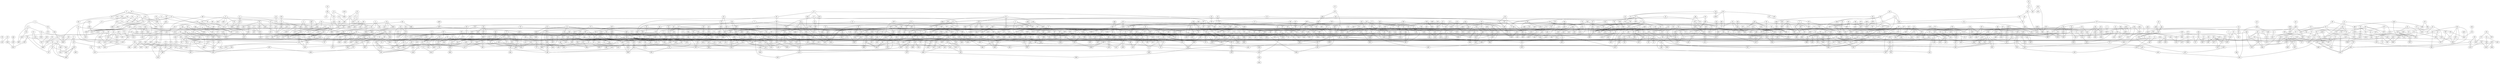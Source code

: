 // random seed 42
graph {
	A [pos="6394,250"];
	B [pos="2750,2232"];
	C [pos="7364,6766"];
	D [pos="8921,869"];
	E [pos="4219,297"];
	F [pos="2186,5053"];
	G [pos="265,1988"];
	H [pos="6498,5449"];
	I [pos="2204,5892"];
	J [pos="8094,64"];
	K [pos="8058,6981"];
	L [pos="3402,1554"];
	M [pos="9572,3365"];
	N [pos="927,967"];
	O [pos="8474,6037"];
	P [pos="8071,7297"];
	Q [pos="5362,9731"];
	R [pos="3785,5520"];
	S [pos="8294,6185"];
	T [pos="8617,5773"];
	U [pos="7045,458"];
	V [pos="2278,2893"];
	W [pos="797,2327"];
	X [pos="1010,2779"];
	Y [pos="6356,3648"];
	Z [pos="3701,2095"];
	AA [pos="2669,9366"];
	AB [pos="6480,6091"];
	AC [pos="1711,7291"];
	AD [pos="1634,3794"];
	AE [pos="9895,6399"];
	AF [pos="5569,6846"];
	AG [pos="8428,7759"];
	AH [pos="2290,321"];
	AI [pos="3154,2677"];
	AJ [pos="2109,9429"];
	AK [pos="8763,3146"];
	AL [pos="6554,3956"];
	AM [pos="9145,4588"];
	AN [pos="2648,2466"];
	AO [pos="5613,2627"];
	AP [pos="5845,8978"];
	AQ [pos="3994,2193"];
	AR [pos="9975,5095"];
	AS [pos="909,471"];
	AT [pos="1096,6274"];
	AU [pos="7920,4221"];
	AV [pos="635,3816"];
	AW [pos="9961,5291"];
	AX [pos="9710,8607"];
	AY [pos="114,7207"];
	AZ [pos="6817,5369"];
	BA [pos="2668,6409"];
	BB [pos="1115,4347"];
	BC [pos="4537,9538"];
	BD [pos="8758,2633"];
	BE [pos="5005,1786"];
	BF [pos="9126,8705"];
	BG [pos="2984,6389"];
	BH [pos="6089,1528"];
	BI [pos="7625,5393"];
	BJ [pos="7786,5303"];
	BK [pos="5,3241"];
	BL [pos="194,9290"];
	BM [pos="8787,8316"];
	BN [pos="3075,579"];
	BO [pos="8780,9469"];
	BP [pos="856,4859"];
	BQ [pos="692,7606"];
	BR [pos="7658,1283"];
	BS [pos="4752,5498"];
	BT [pos="2650,8724"];
	BU [pos="4231,2117"];
	BV [pos="5392,7299"];
	BW [pos="2011,3117"];
	BX [pos="9951,6498"];
	BY [pos="4381,5175"];
	BZ [pos="1210,2246"];
	CA [pos="3380,5883"];
	CB [pos="2301,2202"];
	CC [pos="709,6311"];
	CD [pos="2289,9054"];
	CE [pos="8596,708"];
	CF [pos="2380,6689"];
	CG [pos="2142,1323"];
	CH [pos="9355,5710"];
	CI [pos="4726,7846"];
	CJ [pos="8074,1904"];
	CK [pos="969,4310"];
	CL [pos="4235,4670"];
	CM [pos="7290,6733"];
	CN [pos="9841,984"];
	CO [pos="4026,3393"];
	CP [pos="8616,2486"];
	CQ [pos="1902,4486"];
	CR [pos="4218,2785"];
	CS [pos="2498,9232"];
	CT [pos="4431,8613"];
	CU [pos="5503,505"];
	CV [pos="9992,8360"];
	CW [pos="9689,9263"];
	CX [pos="8486,1663"];
	CY [pos="4856,2137"];
	CZ [pos="4010,586"];
	DA [pos="3789,9853"];
	DB [pos="2652,7840"];
	DC [pos="4550,4230"];
	DD [pos="9573,9954"];
	DE [pos="5557,7184"];
	DF [pos="1547,2967"];
	DG [pos="9687,5791"];
	DH [pos="5421,7479"];
	DI [pos="571,5841"];
	DJ [pos="5028,8527"];
	DK [pos="1574,9607"];
	DL [pos="801,1858"];
	DM [pos="5950,6752"];
	DN [pos="2352,1198"];
	DO [pos="8902,2462"];
	DP [pos="5945,6193"];
	DQ [pos="4192,5836"];
	DR [pos="5227,9347"];
	DS [pos="2042,7161"];
	DT [pos="2386,3957"];
	DU [pos="6716,2999"];
	DV [pos="3161,7518"];
	DW [pos="725,4582"];
	DX [pos="9984,9960"];
	DY [pos="732,2131"];
	DZ [pos="8808,8792"];
	EA [pos="3695,1577"];
	EB [pos="8337,7035"];
	EC [pos="6116,9872"];
	ED [pos="6539,78"];
	EE [pos="8171,2993"];
	EF [pos="6633,9389"];
	EG [pos="1342,1154"];
	EH [pos="1070,5532"];
	EI [pos="2723,6048"];
	EJ [pos="7176,2035"];
	EK [pos="6342,2639"];
	EL [pos="4885,9053"];
	EM [pos="8461,922"];
	EN [pos="35,7711"];
	EO [pos="7412,5516"];
	EP [pos="4276,96"];
	EQ [pos="752,8831"];
	ER [pos="9039,5455"];
	ES [pos="8345,5825"];
	ET [pos="1480,1274"];
	EU [pos="3082,8989"];
	EV [pos="7961,8607"];
	EW [pos="8989,2100"];
	EX [pos="2495,1027"];
	EY [pos="7801,8841"];
	EZ [pos="4063,6206"];
	FA [pos="1545,9298"];
	FB [pos="8646,9762"];
	FC [pos="8107,8814"];
	FD [pos="247,7365"];
	FE [pos="3321,9308"];
	FF [pos="8022,8640"];
	FG [pos="8107,2668"];
	FH [pos="7873,1080"];
	FI [pos="8721,8585"];
	FJ [pos="2224,8165"];
	FK [pos="4603,3051"];
	FL [pos="7953,2275"];
	FM [pos="236,1931"];
	FN [pos="3282,8643"];
	FO [pos="9668,2791"];
	FP [pos="6414,3996"];
	FQ [pos="9811,5362"];
	FR [pos="9392,1153"];
	FS [pos="9704,1785"];
	FT [pos="9625,2654"];
	FU [pos="7285,3136"];
	FV [pos="6062,5114"];
	FW [pos="3851,5765"];
	FX [pos="2547,7087"];
	FY [pos="16,9255"];
	FZ [pos="5384,7194"];
	GA [pos="7419,6706"];
	GB [pos="3642,699"];
	GC [pos="6642,3302"];
	GD [pos="3139,8480"];
	GE [pos="7197,3003"];
	GF [pos="3092,4083"];
	GG [pos="4024,2956"];
	GH [pos="1272,4204"];
	GI [pos="9403,6773"];
	GJ [pos="9028,6155"];
	GK [pos="3009,5479"];
	GL [pos="4,2869"];
	GM [pos="4298,5799"];
	GN [pos="6547,4649"];
	GO [pos="4421,2137"];
	GP [pos="4731,9011"];
	GQ [pos="7960,1696"];
	GR [pos="847,5154"];
	GS [pos="6329,3351"];
	GT [pos="8184,7511"];
	GU [pos="6727,2246"];
	GV [pos="1991,244"];
	GW [pos="2448,4751"];
	GX [pos="8497,728"];
	GY [pos="4144,6297"];
	GZ [pos="1944,6963"];
	HA [pos="4943,2439"];
	HB [pos="7509,7700"];
	HC [pos="1065,4251"];
	HD [pos="1758,9579"];
	HE [pos="5179,502"];
	HF [pos="2491,8483"];
	HG [pos="4564,8014"];
	HH [pos="6675,9878"];
	HI [pos="5954,9500"];
	HJ [pos="8914,6126"];
	HK [pos="7192,5047"];
	HL [pos="8305,5478"];
	HM [pos="8972,7436"];
	HN [pos="4746,2591"];
	HO [pos="2472,6376"];
	HP [pos="7658,5212"];
	HQ [pos="6267,2745"];
	HR [pos="774,2857"];
	HS [pos="2717,3197"];
	HT [pos="5401,1383"];
	HU [pos="2312,6939"];
	HV [pos="7064,642"];
	HW [pos="4075,5426"];
	HX [pos="4157,2068"];
	HY [pos="4201,9048"];
	HZ [pos="5840,6955"];
	IA [pos="8567,7655"];
	IB [pos="3803,58"];
	IC [pos="3517,7534"];
	ID [pos="8534,9534"];
	IE [pos="4190,7475"];
	IF [pos="5461,6032"];
	IG [pos="2205,2194"];
	IH [pos="4358,290"];
	II [pos="3361,6791"];
	IJ [pos="4043,1650"];
	IK [pos="4673,1276"];
	IL [pos="6222,269"];
	IM [pos="3940,5643"];
	IN [pos="271,6427"];
	IO [pos="1356,4616"];
	IP [pos="502,3791"];
	IQ [pos="2116,3268"];
	IR [pos="7612,3791"];
	IS [pos="7520,8319"];
	IT [pos="2522,819"];
	IU [pos="193,5394"];
	IV [pos="9999,3499"];
	IW [pos="6501,7812"];
	IX [pos="6517,7542"];
	IY [pos="9496,1993"];
	IZ [pos="203,1523"];
	JA [pos="1262,6694"];
	JB [pos="5639,2179"];
	JC [pos="6994,7668"];
	JD [pos="1677,6072"];
	JE [pos="7479,1145"];
	JF [pos="8193,9647"];
	JG [pos="1080,256"];
	JH [pos="3119,6773"];
	JI [pos="9581,3966"];
	JJ [pos="7150,759"];
	JK [pos="6906,6272"];
	JL [pos="1019,7724"];
	JM [pos="8502,6004"];
	JN [pos="1210,9838"];
	JO [pos="7826,3472"];
	JP [pos="4283,3705"];
	JQ [pos="5059,3412"];
	JR [pos="8495,8223"];
	JS [pos="1055,9607"];
	JT [pos="6355,8287"];
	JU [pos="7073,4354"];
	JV [pos="7337,9654"];
	JW [pos="2700,8081"];
	JX [pos="5381,4834"];
	JY [pos="4355,7310"];
	JZ [pos="2683,8517"];
	KA [pos="8307,866"];
	KB [pos="8816,2438"];
	KC [pos="4647,6103"];
	KD [pos="3789,286"];
	KE [pos="8509,1818"];
	KF [pos="2121,7978"];
	KG [pos="3403,8803"];
	KH [pos="7011,2762"];
	KI [pos="101,9480"];
	KJ [pos="856,7200"];
	KK [pos="4885,7581"];
	KL [pos="6906,6459"];
	KM [pos="4908,7929"];
	KN [pos="930,2215"];
	KO [pos="6917,3062"];
	KP [pos="5815,4732"];
	KQ [pos="5309,4255"];
	KR [pos="7459,3307"];
	KS [pos="7028,2709"];
	KT [pos="2514,1206"];
	KU [pos="1925,1195"];
	KV [pos="5358,7621"];
	KW [pos="1851,2163"];
	KX [pos="4841,7245"];
	KY [pos="9766,5246"];
	KZ [pos="2829,1005"];
	LA [pos="1941,2274"];
	LB [pos="1794,141"];
	LC [pos="5341,2743"];
	LD [pos="9742,5533"];
	LE [pos="6974,1262"];
	LF [pos="8684,4908"];
	LG [pos="8727,5740"];
	LH [pos="4693,4404"];
	LI [pos="1843,513"];
	LJ [pos="9410,4777"];
	LK [pos="8221,4007"];
	LL [pos="536,1491"];
	LM [pos="5628,3038"];
	LN [pos="9939,1184"];
	LO [pos="7644,6063"];
	LP [pos="7907,2256"];
	LQ [pos="5225,4505"];
	LR [pos="9900,3053"];
	LS [pos="6210,6096"];
	LT [pos="7400,9475"];
	LU [pos="2077,2110"];
	LV [pos="6604,1570"];
	LW [pos="1738,750"];
	LX [pos="26,4505"];
	LY [pos="5938,2912"];
	LZ [pos="2314,7069"];
	MA [pos="7029,4540"];
	MB [pos="6873,9239"];
	MC [pos="7878,6250"];
	MD [pos="6611,9336"];
	ME [pos="4251,5445"];
	MF [pos="6476,9084"];
	MG [pos="8266,714"];
	MH [pos="1659,3076"];
	MI [pos="7489,5692"];
	MJ [pos="2886,1243"];
	MK [pos="6886,6997"];
	ML [pos="9426,5004"];
	MM [pos="4937,804"];
	MN [pos="398,4320"];
	MO [pos="3223,2503"];
	MP [pos="913,9619"];
	MQ [pos="8359,5751"];
	MR [pos="9507,9995"];
	MS [pos="6722,2695"];
	MT [pos="402,7562"];
	MU [pos="4705,6515"];
	MV [pos="9160,1814"];
	MW [pos="5853,6347"];
	MX [pos="4917,912"];
	MY [pos="3479,3333"];
	MZ [pos="6701,8577"];
	NA [pos="3298,6936"];
	NB [pos="2882,9451"];
	NC [pos="8135,5500"];
	ND [pos="4548,3145"];
	NE [pos="3232,9701"];
	NF [pos="4041,5145"];
	NG [pos="9881,6576"];
	NH [pos="5425,4132"];
	NI [pos="1875,3617"];
	NJ [pos="7564,6254"];
	NK [pos="7599,2035"];
	NL [pos="5492,9276"];
	NM [pos="4381,6982"];
	NN [pos="1214,9731"];
	NO [pos="6088,2392"];
	NP [pos="1583,5508"];
	NQ [pos="5522,932"];
	NR [pos="9922,9129"];
	NS [pos="4614,1174"];
	NT [pos="8321,4983"];
	NU [pos="7166,5088"];
	NV [pos="2734,8347"];
	NW [pos="9802,2437"];
	NX [pos="5512,3835"];
	NY [pos="9218,5082"];
	NZ [pos="8793,8640"];
	OA [pos="2762,7900"];
	OB [pos="4149,9342"];
	OC [pos="5077,8205"];
	OD [pos="2828,2985"];
	OE [pos="5869,9989"];
	OF [pos="4896,1485"];
	OG [pos="5385,3451"];
	OH [pos="5519,5434"];
	OI [pos="4553,3217"];
	OJ [pos="1886,6974"];
	OK [pos="5717,2335"];
	OL [pos="7755,436"];
	OM [pos="7447,7052"];
	ON [pos="8114,3860"];
	OO [pos="6636,8207"];
	OP [pos="9808,4953"];
	OQ [pos="370,5022"];
	OR [pos="5901,8697"];
	OS [pos="8741,4403"];
	OT [pos="5259,4569"];
	OU [pos="7224,4099"];
	OV [pos="6547,1543"];
	OW [pos="4694,9692"];
	OX [pos="3385,6927"];
	OY [pos="6498,8517"];
	OZ [pos="8523,8593"];
	PA [pos="3800,3166"];
	PB [pos="7187,7594"];
	PC [pos="8723,358"];
	PD [pos="9209,9974"];
	PE [pos="7467,4339"];
	PF [pos="984,6337"];
	PG [pos="6940,9034"];
	PH [pos="459,7961"];
	PI [pos="2933,3748"];
	PJ [pos="1455,5311"];
	PK [pos="5659,7925"];
	PL [pos="1699,789"];
	PM [pos="8708,6197"];
	PN [pos="2408,9128"];
	PO [pos="1431,4611"];
	PP [pos="2539,2553"];
	PQ [pos="93,8046"];
	PR [pos="9012,6776"];
	PS [pos="1579,4417"];
	PT [pos="3455,5875"];
	PU [pos="6389,4243"];
	PV [pos="1992,3846"];
	PW [pos="4832,2372"];
	PX [pos="5719,5748"];
	PY [pos="9926,2952"];
	PZ [pos="9779,6582"];
	QA [pos="2744,5659"];
	QB [pos="6857,7446"];
	QC [pos="490,6064"];
	QD [pos="4967,9041"];
	QE [pos="2861,7988"];
	QF [pos="6070,3523"];
	QG [pos="6366,6208"];
	QH [pos="6777,7209"];
	QI [pos="6591,8383"];
	QJ [pos="6282,9034"];
	QK [pos="6463,3089"];
	QL [pos="4408,5795"];
	QM [pos="7323,901"];
	QN [pos="2951,7474"];
	QO [pos="1756,1321"];
	QP [pos="5308,9134"];
	QQ [pos="8304,2569"];
	QR [pos="8246,4818"];
	QS [pos="8064,7465"];
	QT [pos="3387,1151"];
	QU [pos="9628,1407"];
	QV [pos="9665,8601"];
	QW [pos="7242,9799"];
	QX [pos="9672,8045"];
	QY [pos="3657,7906"];
	QZ [pos="139,5365"];
	RA [pos="4547,6728"];
	RB [pos="6723,5845"];
	RC [pos="8224,9402"];
	RD [pos="1083,2338"];
	RE [pos="250,8842"];
	RF [pos="5614,9152"];
	RG [pos="2213,632"];
	RH [pos="8238,9093"];
	RI [pos="3021,4082"];
	RJ [pos="1397,9462"];
	RK [pos="3043,4926"];
	RL [pos="971,8872"];
	RM [pos="1356,4536"];
	RN [pos="6704,7431"];
	RO [pos="9459,4191"];
	RP [pos="7422,1545"];
	RQ [pos="4148,990"];
	RR [pos="4893,4081"];
	RS [pos="9515,327"];
	RT [pos="3705,4433"];
	RU [pos="9505,8554"];
	RV [pos="993,6856"];
	RW [pos="5444,9778"];
	RX [pos="3586,3981"];
	RY [pos="8480,4547"];
	RZ [pos="6627,6417"];
	SA [pos="5971,213"];
	SB [pos="7867,2435"];
	SC [pos="1259,5645"];
	SD [pos="686,7651"];
	SE [pos="2071,2159"];
	SF [pos="8696,3285"];
	SG [pos="1475,9005"];
	SH [pos="28,8584"];
	SI [pos="1446,1299"];
	SJ [pos="2506,1744"];
	SK [pos="6610,257"];
	SL [pos="148,7899"];
	SM [pos="2379,3237"];
	SN [pos="1742,523"];
	SO [pos="7417,5260"];
	SP [pos="7456,4762"];
	SQ [pos="7780,5132"];
	SR [pos="1090,5038"];
	SS [pos="9454,433"];
	ST [pos="7832,8669"];
	SU [pos="5214,4580"];
	SV [pos="9640,608"];
	SW [pos="4789,4016"];
	SX [pos="6860,4902"];
	SY [pos="9097,734"];
	SZ [pos="807,6082"];
	TA [pos="656,2750"];
	TB [pos="6330,5483"];
	TC [pos="3251,9946"];
	TD [pos="5305,4537"];
	TE [pos="6054,991"];
	TF [pos="7017,8527"];
	TG [pos="6509,7689"];
	TH [pos="7208,2150"];
	TI [pos="4515,2284"];
	TJ [pos="3389,4534"];
	TK [pos="4159,950"];
	TL [pos="4267,6651"];
	TM [pos="3743,1526"];
	TN [pos="9229,671"];
	TO [pos="8317,932"];
	TP [pos="965,7387"];
	TQ [pos="8117,5563"];
	TR [pos="5864,5615"];
	TS [pos="3296,1222"];
	TT [pos="3535,6653"];
	TU [pos="7502,8680"];
	TV [pos="7210,9683"];
	TW [pos="6004,3516"];
	TX [pos="5779,2127"];
	TY [pos="6567,2242"];
	TZ [pos="1082,8453"];
	UA [pos="3675,7626"];
	UB [pos="5741,8072"];
	UC [pos="8451,9745"];
	UD [pos="8184,6135"];
	UE [pos="9290,8294"];
	UF [pos="2674,1804"];
	UG [pos="7026,3089"];
	UH [pos="3398,61"];
	UI [pos="8698,5663"];
	UJ [pos="4007,1418"];
	UK [pos="6331,306"];
	UL [pos="7461,2151"];
	UM [pos="4198,3408"];
	UN [pos="3700,7215"];
	UO [pos="7768,5675"];
	UP [pos="849,526"];
	UQ [pos="1574,6178"];
	UR [pos="6619,4856"];
	US [pos="4420,2731"];
	UT [pos="7549,1138"];
	UU [pos="4299,2832"];
	UV [pos="6784,4866"];
	UW [pos="6671,454"];
	UX [pos="3952,5993"];
	UY [pos="76,3014"];
	UZ [pos="2112,1372"];
	VA [pos="2555,3281"];
	VB [pos="77,7470"];
	VC [pos="1756,3802"];
	VD [pos="7036,5002"];
	VE [pos="8333,8062"];
	VF [pos="720,8617"];
	VG [pos="423,187"];
	VH [pos="9211,8621"];
	VI [pos="5757,5733"];
	VJ [pos="7094,4176"];
	VK [pos="1151,208"];
	VL [pos="3247,8013"];
	VM [pos="6181,8320"];
	VN [pos="9197,881"];
	VO [pos="8444,2433"];
	VP [pos="5888,5239"];
	VQ [pos="3957,3102"];
	VR [pos="3395,3330"];
	VS [pos="1681,5104"];
	VT [pos="1140,5099"];
	VU [pos="9059,3493"];
	VV [pos="7273,8189"];
	VW [pos="8150,2362"];
	VX [pos="1464,1972"];
	VY [pos="6023,7602"];
	VZ [pos="6555,1771"];
	WA [pos="7728,4941"];
	WB [pos="7544,7598"];
	WC [pos="4489,9241"];
	WD [pos="5644,6352"];
	WE [pos="6245,8642"];
	WF [pos="6272,1509"];
	WG [pos="682,4422"];
	WH [pos="3028,2746"];
	WI [pos="561,5073"];
	WJ [pos="3104,4519"];
	WK [pos="568,8316"];
	WL [pos="767,8642"];
	WM [pos="8552,6150"];
	WN [pos="5070,4627"];
	WO [pos="5543,7918"];
	WP [pos="8958,4497"];
	WQ [pos="8098,6518"];
	WR [pos="3215,4756"];
	WS [pos="1508,618"];
	WT [pos="1035,8991"];
	WU [pos="3434,7143"];
	WV [pos="5045,1725"];
	WW [pos="2477,4377"];
	WX [pos="4394,5227"];
	WY [pos="1587,3728"];
	WZ [pos="2828,4087"];
	XA [pos="3383,5978"];
	XB [pos="7892,6473"];
	XC [pos="659,945"];
	XD [pos="6783,2841"];
	XE [pos="7237,6565"];
	XF [pos="9063,8732"];
	XG [pos="3333,5827"];
	XH [pos="1414,3498"];
	XI [pos="9676,6984"];
	XJ [pos="3919,5950"];
	XK [pos="9380,3095"];
	XL [pos="3766,7916"];
	XM [pos="8131,6701"];
	XN [pos="8289,7387"];
	XO [pos="6854,5263"];
	XP [pos="6460,4234"];
	XQ [pos="3618,3625"];
	XR [pos="1802,2141"];
	XS [pos="9476,4862"];
	XT [pos="2265,1375"];
	XU [pos="771,8444"];
	XV [pos="8351,8836"];
	XW [pos="377,3367"];
	XX [pos="3767,1622"];
	XY [pos="8313,7710"];
	XZ [pos="8090,1655"];
	YA [pos="4376,4108"];
	YB [pos="6763,2375"];
	YC [pos="4441,2849"];
	YD [pos="7485,4489"];
	YE [pos="5340,3094"];
	YF [pos="8086,4690"];
	YG [pos="8351,3678"];
	YH [pos="9471,9844"];
	YI [pos="4616,2817"];
	YJ [pos="3818,5274"];
	YK [pos="9662,8168"];
	YL [pos="8012,1383"];
	YM [pos="2500,6411"];
	YN [pos="8741,5545"];
	YO [pos="1025,8458"];
	YP [pos="8511,2850"];
	YQ [pos="7631,2727"];
	YR [pos="9053,1473"];
	YS [pos="4374,9464"];
	YT [pos="2220,4511"];
	YU [pos="3495,266"];
	YV [pos="532,5020"];
	YW [pos="2357,9945"];
	YX [pos="3749,281"];
	YY [pos="9308,8391"];
	YZ [pos="6499,7913"];
	ZA [pos="1375,2868"];
	ZB [pos="8297,6960"];
	ZC [pos="1387,7055"];
	ZD [pos="4486,52"];
	ZE [pos="792,2559"];
	ZF [pos="8349,5488"];
	ZG [pos="7272,5277"];
	ZH [pos="1111,2881"];
	ZI [pos="3011,477"];
	ZJ [pos="4198,7938"];
	ZK [pos="4571,1108"];
	ZL [pos="9051,5967"];
	ZM [pos="164,5153"];
	ZN [pos="2419,1435"];
	ZO [pos="4292,6148"];
	ZP [pos="2405,4165"];
	ZQ [pos="6643,856"];
	ZR [pos="9746,676"];
	ZS [pos="5260,5073"];
	ZT [pos="9883,5541"];
	ZU [pos="3904,4701"];
	ZV [pos="6356,9810"];
	ZW [pos="2536,162"];
	ZX [pos="7885,3448"];
	ZY [pos="7329,6282"];
	ZZ [pos="7715,7351"];
	AAA [pos="3325,443"];
	AAB [pos="5460,8135"];
	AAC [pos="1750,7791"];
	AAD [pos="4646,6953"];
	AAE [pos="6317,8114"];
	AAF [pos="631,7761"];
	AAG [pos="4576,2934"];
	AAH [pos="438,1994"];
	AAI [pos="419,9333"];
	AAJ [pos="5153,9891"];
	AAK [pos="5430,2533"];
	AAL [pos="7532,1911"];
	AAM [pos="3569,7808"];
	AAN [pos="8657,3319"];
	AAO [pos="1244,3680"];
	AAP [pos="8894,7433"];
	AAQ [pos="8946,3866"];
	AAR [pos="9737,4962"];
	AAS [pos="4975,9243"];
	AAT [pos="5192,8011"];
	AAU [pos="7270,789"];
	AAV [pos="6024,8223"];
	AAW [pos="5454,3212"];
	AAX [pos="800,6609"];
	AAY [pos="3064,6026"];
	AAZ [pos="4261,6897"];
	ABA [pos="3515,423"];
	ABB [pos="8700,3525"];
	ABC [pos="9981,2745"];
	ABD [pos="9800,9479"];
	ABE [pos="750,6375"];
	ABF [pos="3633,8010"];
	ABG [pos="6794,9527"];
	ABH [pos="1427,6075"];
	ABI [pos="7813,347"];
	ABJ [pos="672,7785"];
	ABK [pos="3663,3828"];
	ABL [pos="5672,6050"];
	ABM [pos="3720,7630"];
	ABN [pos="5739,5294"];
	ABO [pos="3980,6495"];
	ABP [pos="2496,1134"];
	ABQ [pos="7356,4990"];
	ABR [pos="3869,5616"];
	ABS [pos="2617,2602"];
	ABT [pos="4462,9963"];
	ABU [pos="2855,9164"];
	ABV [pos="4912,1226"];
	ABW [pos="8528,4520"];
	ABX [pos="8986,4451"];
	ABY [pos="877,6819"];
	ABZ [pos="8455,3195"];
	ACA [pos="3474,649"];
	ACB [pos="5421,8913"];
	ACC [pos="8513,7118"];
	ACD [pos="9273,6377"];
	ACE [pos="7936,5087"];
	ACF [pos="1213,2009"];
	ACG [pos="1388,7903"];
	ACH [pos="262,5540"];
	ACI [pos="3689,8036"];
	ACJ [pos="5516,6119"];
	ACK [pos="862,3092"];
	ACL [pos="9995,7188"];
	ACM [pos="5256,7691"];
	ACN [pos="8233,737"];
	ACO [pos="9723,6423"];
	ACP [pos="4499,6801"];
	ACQ [pos="3445,8779"];
	ACR [pos="7802,6397"];
	ACS [pos="1819,9662"];
	ACT [pos="4326,9107"];
	ACU [pos="554,1241"];
	ACV [pos="1530,1646"];
	ACW [pos="3226,7093"];
	ACX [pos="3460,9409"];
	ACY [pos="8949,8459"];
	ACZ [pos="2506,6350"];
	ADA [pos="5508,1251"];
	ADB [pos="3028,5334"];
	ADC [pos="5025,1686"];
	ADD [pos="9416,1541"];
	ADE [pos="6587,7206"];
	ADF [pos="6051,8425"];
	ADG [pos="5636,8252"];
	ADH [pos="283,454"];
	ADI [pos="6414,5767"];
	ADJ [pos="4165,6389"];
	ADK [pos="4980,6271"];
	ADL [pos="2896,9566"];
	ADM [pos="4829,8046"];
	ADN [pos="6849,2974"];
	ADO [pos="729,599"];
	ADP [pos="4396,4842"];
	ADQ [pos="2040,6066"];
	ADR [pos="3125,7183"];
	ADS [pos="7341,8607"];
	ADT [pos="9753,1307"];
	ADU [pos="3705,5616"];
	ADV [pos="3191,4664"];
	ADW [pos="968,2902"];
	ADX [pos="3841,6153"];
	ADY [pos="2482,8653"];
	ADZ [pos="1596,3274"];
	AEA [pos="5776,3127"];
	AEB [pos="7631,4982"];
	AEC [pos="5147,4987"];
	AED [pos="3085,231"];
	AEE [pos="9452,5054"];
	AEF [pos="9666,2151"];
	AEG [pos="3528,505"];
	AEH [pos="4948,8823"];
	AEI [pos="6542,4705"];
	AEJ [pos="5366,8471"];
	AEK [pos="4309,8824"];
	AEL [pos="7275,7638"];
	AEM [pos="3659,4005"];
	AEN [pos="5702,1946"];
	AEO [pos="5532,735"];
	AEP [pos="5042,7644"];
	AEQ [pos="2797,9890"];
	AER [pos="6803,1188"];
	AES [pos="9750,3939"];
	AET [pos="7948,3390"];
	AEU [pos="9389,7549"];
	AEV [pos="1990,5091"];
	AEW [pos="5000,453"];
	AEX [pos="1370,3330"];
	AEY [pos="4737,4569"];
	AEZ [pos="6062,5155"];
	AFA [pos="3279,6130"];
	AFB [pos="1625,9906"];
	AFC [pos="7393,2992"];
	AFD [pos="3363,8282"];
	AFE [pos="5323,7087"];
	AFF [pos="2997,8157"];
	AFG [pos="3683,6738"];
	AFH [pos="9798,5837"];
	AFI [pos="7967,7253"];
	AFJ [pos="6880,266"];
	AFK [pos="4745,9670"];
	AFL [pos="7829,7761"];
	AFM [pos="5776,7214"];
	AFN [pos="5835,1705"];
	AFO [pos="6290,6197"];
	AFP [pos="8411,1477"];
	AFQ [pos="6807,315"];
	AFR [pos="9482,1098"];
	AFS [pos="189,3136"];
	AFT [pos="1514,6905"];
	AFU [pos="4103,7749"];
	AFV [pos="9205,8728"];
	AFW [pos="7358,622"];
	AFX [pos="1380,2073"];
	AFY [pos="3250,6622"];
	AFZ [pos="5254,3137"];
	AGA [pos="1731,9121"];
	AGB [pos="3423,3542"];
	AGC [pos="7719,7209"];
	AGD [pos="6433,6933"];
	AGE [pos="6100,1922"];
	AGF [pos="2465,5580"];
	AGG [pos="2248,9729"];
	AGH [pos="2976,2890"];
	AGI [pos="2072,7049"];
	AGJ [pos="3170,3488"];
	AGK [pos="9337,7954"];
	AGL [pos="2734,1218"];
	AGM [pos="6766,3796"];
	AGN [pos="9801,8183"];
	AGO [pos="9546,8046"];
	AGP [pos="2904,2876"];
	AGQ [pos="7141,3463"];
	AGR [pos="4423,2564"];
	AGS [pos="4790,2020"];
	AGT [pos="5385,9330"];
	AGU [pos="6961,1372"];
	AGV [pos="6156,5868"];
	AGW [pos="2424,6698"];
	AGX [pos="5310,6379"];
	AGY [pos="524,4133"];
	AGZ [pos="7173,1005"];
	AHA [pos="7707,51"];
	AHB [pos="4069,9350"];
	AHC [pos="8783,4774"];
	AHD [pos="1994,9639"];
	AHE [pos="3211,6458"];
	AHF [pos="9079,894"];
	AHG [pos="5741,5351"];
	AHH [pos="7231,9366"];
	AHI [pos="9132,1750"];
	AHJ [pos="8822,1757"];
	AHK [pos="3969,4953"];
	AHL [pos="9366,9621"];
	AHM [pos="9260,8767"];
	AHN [pos="92,5679"];
	AHO [pos="1073,9829"];
	AHP [pos="2845,9890"];
	AHQ [pos="5433,4939"];
	AHR [pos="9385,8510"];
	AHS [pos="4680,1928"];
	AHT [pos="1126,1624"];
	AHU [pos="4589,2572"];
	AHV [pos="1861,7366"];
	AHW [pos="7907,5677"];
	AHX [pos="7572,1754"];
	AHY [pos="8561,8970"];
	AHZ [pos="8269,5152"];
	AIA [pos="867,6692"];
	AIB [pos="1847,1406"];
	AIC [pos="2607,2355"];
	AID [pos="7537,9540"];
	AIE [pos="3019,7228"];
	AIF [pos="114,6536"];
	AIG [pos="6927,621"];
	AIH [pos="1182,3068"];
	AII [pos="4054,5025"];
	AIJ [pos="8951,7035"];
	AIK [pos="3109,1174"];
	AIL [pos="9161,2950"];
	AIM [pos="6146,2191"];
	AIN [pos="1335,1531"];
	AIO [pos="7477,6057"];
	AIP [pos="4158,5492"];
	AIQ [pos="4708,5375"];
	AIR [pos="6640,2184"];
	AIS [pos="2474,7547"];
	AIT [pos="8731,818"];
	AIU [pos="4467,7037"];
	AIV [pos="781,5641"];
	AIW [pos="617,5476"];
	AIX [pos="5054,5727"];
	AIY [pos="1498,3281"];
	AIZ [pos="5203,1162"];
	AJA [pos="2054,5831"];
	AJB [pos="909,5103"];
	AJC [pos="8086,4534"];
	AJD [pos="5132,4567"];
	AJE [pos="577,4623"];
	AJF [pos="8069,7232"];
	AJG [pos="3959,8164"];
	AJH [pos="7458,5783"];
	AJI [pos="452,3445"];
	AJJ [pos="637,9941"];
	AJK [pos="9345,690"];
	AJL [pos="9337,317"];
	AJM [pos="4088,7689"];
	AJN [pos="7658,9783"];
	AJO [pos="9928,3824"];
	AJP [pos="8696,9067"];
	AJQ [pos="3756,6827"];
	AJR [pos="6617,5393"];
	AJS [pos="6535,3477"];
	AJT [pos="1784,5372"];
	AJU [pos="5288,7278"];
	AJV [pos="2226,34"];
	AJW [pos="227,2983"];
	AJX [pos="6734,5444"];
	AJY [pos="5319,8233"];
	AJZ [pos="2475,3461"];
	AKA [pos="2756,9374"];
	AKB [pos="7250,1128"];
	AKC [pos="8094,4192"];
	AKD [pos="7660,8837"];
	AKE [pos="156,2060"];
	AKF [pos="1008,335"];
	AKG [pos="5977,7032"];
	AKH [pos="486,7405"];
	AKI [pos="4022,2343"];
	AKJ [pos="2172,8637"];
	AKK [pos="2892,8157"];
	AKL [pos="7315,3189"];
	AKM [pos="3206,3017"];
	AKN [pos="1432,6602"];
	AKO [pos="2210,3005"];
	AKP [pos="609,9485"];
	AKQ [pos="8797,9115"];
	AKR [pos="6259,4272"];
	AKS [pos="4956,9722"];
	AKT [pos="9415,6713"];
	AKU [pos="7858,3187"];
	AKV [pos="4163,1492"];
	AKW [pos="3764,7544"];
	AKX [pos="4735,8493"];
	AKY [pos="3007,7075"];
	AKZ [pos="8057,9147"];
	ALA [pos="5623,9677"];
	ALB [pos="5572,1340"];
	ALC [pos="2428,2033"];
	ALD [pos="6467,9222"];
	ALE [pos="7245,1904"];
	ALF [pos="2684,6736"];
	ALG [pos="6029,8736"];
	ALH [pos="1881,7616"];
	ALI [pos="7243,5588"];
	ALJ [pos="4793,8694"];
	ALK [pos="3329,9570"];
	ALL [pos="153,9371"];
	ALM [pos="9620,1173"];
	ALN [pos="9995,4789"];
	ALO [pos="2425,6044"];
	ALP [pos="2045,9151"];
	ALQ [pos="5520,7755"];
	ALR [pos="3806,5336"];
	ALS [pos="3592,2615"];
	ALT [pos="986,9813"];
	ALU [pos="4694,8397"];
	ALV [pos="9143,3707"];
	ALW [pos="4139,5625"];
	ALX [pos="2212,1459"];
	ALY [pos="2607,9347"];
	ALZ [pos="5791,4175"];
	AMA [pos="3798,8333"];
	AMB [pos="4993,6546"];
	AMC [pos="6848,2573"];
	AMD [pos="6416,4905"];
	AME [pos="1682,7949"];
	AMF [pos="1692,7203"];
	AMG [pos="4883,9168"];
	AMH [pos="5421,6418"];
	AMI [pos="587,338"];
	AMJ [pos="8466,9451"];
	AMK [pos="6682,7643"];
	AML [pos="4123,8425"];
	AMM [pos="91,5057"];
	AMN [pos="3732,6178"];
	AMO [pos="6667,6165"];
	AMP [pos="4832,4878"];
	AMQ [pos="66,5516"];
	AMR [pos="118,5294"];
	AMS [pos="2747,9774"];
	AMT [pos="171,8131"];
	AMU [pos="6740,8061"];
	AMV [pos="9097,1070"];
	AMW [pos="963,1488"];
	AMX [pos="1919,5264"];
	AMY [pos="8152,2673"];
	AMZ [pos="3968,3730"];
	ANA [pos="4060,5650"];
	ANB [pos="9902,2258"];
	ANC [pos="6840,8478"];
	AND [pos="6537,8582"];
	ANE [pos="7595,935"];
	ANF [pos="561,94"];
	ANG [pos="1713,4998"];
	ANH [pos="4339,7843"];
	ANI [pos="5658,8579"];
	ANJ [pos="953,5281"];
	ANK [pos="425,2114"];
	ANL [pos="8681,8875"];
	ANM [pos="4755,465"];
	ANN [pos="743,9255"];
	ANO [pos="8993,5635"];
	ANP [pos="329,9287"];
	ANQ [pos="3144,9614"];
	ANR [pos="5870,7522"];
	ANS [pos="7127,3982"];
	ANT [pos="769,1624"];
	ANU [pos="2404,8346"];
	ANV [pos="3891,8965"];
	ANW [pos="3317,7556"];
	ANX [pos="1399,9884"];
	ANY [pos="7241,5007"];
	ANZ [pos="9743,536"];
	AOA [pos="4370,8386"];
	AOB [pos="3405,7690"];
	AOC [pos="7735,296"];
	AOD [pos="2733,9925"];
	AOE [pos="4906,3558"];
	AOF [pos="9411,4318"];
	AOG [pos="6796,6606"];
	AOH [pos="856,6186"];
	AOI [pos="7980,7131"];
	AOJ [pos="820,1542"];
	AOK [pos="7116,6339"];
	AOL [pos="7396,3166"];
	AOM [pos="1065,51"];
	AON [pos="3082,3599"];
	AOO [pos="2697,1325"];
	AOP [pos="5547,4080"];
	AOQ [pos="262,3539"];
	AOR [pos="930,5980"];
	AOS [pos="3244,3852"];
	AOT [pos="2918,3877"];
	AOU [pos="846,9011"];
	AOV [pos="9052,9781"];
	AOW [pos="5719,1695"];
	AOX [pos="3807,1388"];
	AOY [pos="632,4346"];
	AOZ [pos="4211,4842"];
	APA [pos="769,2516"];
	APB [pos="2465,6250"];
	APC [pos="5938,1955"];
	APD [pos="1069,3046"];
	APE [pos="9488,3322"];
	APF [pos="6201,8040"];
	APG [pos="3295,3347"];
	APH [pos="8154,8595"];
	API [pos="9742,1361"];
	APJ [pos="3206,9472"];
	APK [pos="9645,9687"];
	APL [pos="2914,6949"];
	APM [pos="4910,5758"];
	APN [pos="2424,3760"];
	APO [pos="8164,3929"];
	APP [pos="1138,5638"];
	APQ [pos="5922,5456"];
	APR [pos="6817,5500"];
	APS [pos="9530,4616"];
	APT [pos="8189,7956"];
	APU [pos="4091,4993"];
	APV [pos="6333,2420"];
	APW [pos="6586,7152"];
	APX [pos="7890,739"];
	APY [pos="9907,4792"];
	APZ [pos="4008,5066"];
	AQA [pos="9203,6917"];
	AQB [pos="5436,7907"];
	AQC [pos="3595,8955"];
	AQD [pos="5369,6381"];
	AQE [pos="849,7689"];
	AQF [pos="6576,3550"];
	AQG [pos="6469,442"];
	AQH [pos="9836,6774"];
	AQI [pos="3996,7526"];
	AQJ [pos="9657,4304"];
	AQK [pos="105,2587"];
	AQL [pos="5106,5187"];
	AQM [pos="5805,5752"];
	AQN [pos="4457,3911"];
	AQO [pos="7723,5885"];
	AQP [pos="5004,3449"];
	AQQ [pos="245,1045"];
	AQR [pos="4159,9617"];
	AQS [pos="1160,9406"];
	AQT [pos="1416,3118"];
	AQU [pos="4553,2068"];
	AQV [pos="4829,4761"];
	AQW [pos="8101,1150"];
	AQX [pos="8491,6479"];
	AQY [pos="6771,1643"];
	AQZ [pos="1744,1601"];
	ARA [pos="5598,9584"];
	ARB [pos="2318,4050"];
	ARC [pos="1844,6404"];
	ARD [pos="6141,1973"];
	ARE [pos="5922,3888"];
	ARF [pos="7047,2057"];
	ARG [pos="7523,8087"];
	ARH [pos="625,1017"];
	ARI [pos="8719,1869"];
	ARJ [pos="3259,4575"];
	ARK [pos="2623,8626"];
	ARL [pos="5969,6113"];
	ARM [pos="5870,3479"];
	ARN [pos="8455,6173"];
	ARO [pos="8137,7059"];
	ARP [pos="2974,6144"];
	ARQ [pos="847,1339"];
	ARR [pos="1830,6934"];
	ARS [pos="5108,4182"];
	ART [pos="1378,3837"];
	ARU [pos="1857,6355"];
	ARV [pos="9998,5549"];
	ARW [pos="4896,1402"];
	ARX [pos="3145,4510"];
	ARY [pos="536,3590"];
	ARZ [pos="95,1365"];
	ASA [pos="8152,9638"];
	ASB [pos="5054,4949"];
	ASC [pos="6846,4156"];
	ASD [pos="8398,4886"];
	ASE [pos="826,308"];
	ASF [pos="7610,2920"];
	ASG [pos="2748,5376"];
	ASH [pos="1682,4573"];
	ASI [pos="7425,7659"];
	ASJ [pos="5497,1132"];
	ASK [pos="1142,7751"];
	ASL [pos="8232,3668"];
	ASM [pos="8226,416"];
	ASN [pos="7189,5463"];
	ASO [pos="9897,1024"];
	ASP [pos="8300,7513"];
	ASQ [pos="2977,9993"];
	ASR [pos="4497,3485"];
	ASS [pos="8167,4390"];
	AST [pos="9939,7756"];
	ASU [pos="2369,8107"];
	ASV [pos="1659,1392"];
	ASW [pos="2066,2069"];
	ASX [pos="593,3508"];
	ASY [pos="2810,5387"];
	ASZ [pos="3236,7040"];
	ATA [pos="2893,2673"];
	ATB [pos="8580,9854"];
	ATC [pos="6792,952"];
	ATD [pos="9627,7856"];
	ATE [pos="9187,9924"];
	ATF [pos="8670,1268"];
	ATG [pos="8660,2496"];
	ATH [pos="7113,8284"];
	ATI [pos="7614,6762"];
	ATJ [pos="2687,4142"];
	ATK [pos="4519,6336"];
	ATL [pos="8801,930"];
	ATM [pos="5156,2782"];
	ATN [pos="9363,3690"];
	ATO [pos="9502,3272"];
	ATP [pos="7327,7309"];
	ATQ [pos="4584,6641"];
	ATR [pos="3582,633"];
	ATS [pos="5344,2178"];
	ATT [pos="4296,2118"];
	ATU [pos="2685,8283"];
	ATV [pos="3377,5779"];
	ATW [pos="5661,4853"];
	ATX [pos="3437,6825"];
	ATY [pos="484,995"];
	ATZ [pos="7838,4595"];
	AUA [pos="1242,8576"];
	AUB [pos="4412,6"];
	AUC [pos="9580,2023"];
	AUD [pos="6885,1319"];
	AUE [pos="6499,1589"];
	AUF [pos="9327,2740"];
	AUG [pos="6545,2503"];
	AUH [pos="3718,9038"];
	AUI [pos="1655,3963"];
	AUJ [pos="3055,6994"];
	AUK [pos="2341,6554"];
	AUL [pos="7036,10"];
	AUM [pos="4768,1326"];
	AUN [pos="2261,6799"];
	AUO [pos="92,6955"];
	AUP [pos="8171,9881"];
	AUQ [pos="4223,1321"];
	AUR [pos="708,3830"];
	AUS [pos="7307,1024"];
	AUT [pos="3133,8809"];
	AUU [pos="1371,7734"];
	AUV [pos="7531,1331"];
	AUW [pos="9929,1428"];
	AUX [pos="5305,84"];
	AUY [pos="6500,4400"];
	AUZ [pos="7224,6280"];
	AVA [pos="1513,4117"];
	AVB [pos="6865,8599"];
	AVC [pos="866,1004"];
	AVD [pos="7524,5895"];
	AVE [pos="3840,9632"];
	AVF [pos="3145,1398"];
	AVG [pos="2769,842"];
	AVH [pos="5533,6000"];
	AVI [pos="6075,7789"];
	AVJ [pos="6904,8478"];
	AVK [pos="6584,3016"];
	AVL [pos="5177,5095"];
	AVM [pos="7478,2955"];
	AVN [pos="545,8979"];
	AVO [pos="9546,4948"];
	AVP [pos="1127,4995"];
	AVQ [pos="5939,5282"];
	AVR [pos="9776,9868"];
	AVS [pos="9339,1319"];
	AVT [pos="8608,5683"];
	AVU [pos="3654,6829"];
	AVV [pos="7627,9544"];
	AVW [pos="7703,166"];
	AVX [pos="675,2621"];
	AVY [pos="398,604"];
	AVZ [pos="7892,5066"];
	AWA [pos="6285,5010"];
	AWB [pos="4154,7018"];
	AWC [pos="824,5365"];
	AWD [pos="6160,2774"];
	AWE [pos="3099,5113"];
	AWF [pos="2031,8080"];
	AWG [pos="5363,3907"];
	AWH [pos="6342,8345"];
	AWI [pos="6810,661"];
	AWJ [pos="6986,7299"];
	AWK [pos="8464,579"];
	AWL [pos="862,4344"];
	AWM [pos="4533,6088"];
	AWN [pos="3092,7416"];
	AWO [pos="7406,1194"];
	AWP [pos="7079,7014"];
	AWQ [pos="1638,9530"];
	AWR [pos="5230,7829"];
	AWS [pos="7207,1669"];
	AWT [pos="1269,7811"];
	AWU [pos="2687,8864"];
	AWV [pos="8071,2719"];
	AWW [pos="638,7123"];
	AWX [pos="5766,770"];
	AWY [pos="4551,3601"];
	AWZ [pos="4996,5668"];
	AXA [pos="3676,2551"];
	AXB [pos="1029,5739"];
	AXC [pos="7227,2284"];
	AXD [pos="5088,440"];
	AXE [pos="8629,2445"];
	AXF [pos="4717,3829"];
	AXG [pos="1500,9311"];
	AXH [pos="8574,5528"];
	AXI [pos="9139,7406"];
	AXJ [pos="4193,3218"];
	AXK [pos="4162,7202"];
	AXL [pos="2712,778"];
	AXM [pos="3728,5020"];
	AXN [pos="9019,1793"];
	AXO [pos="8043,9814"];
	AXP [pos="9540,689"];
	AXQ [pos="8448,3273"];
	AXR [pos="5530,79"];
	AXS [pos="2006,5638"];
	AXT [pos="3039,6227"];
	AXU [pos="4639,5916"];
	AXV [pos="4933,7726"];
	AXW [pos="1954,9004"];
	AXX [pos="7604,2451"];
	AXY [pos="63,4100"];
	AXZ [pos="2329,3464"];
	AYA [pos="8395,8771"];
	AYB [pos="9509,14"];
	AYC [pos="6573,8490"];
	AYD [pos="5298,2381"];
	AYE [pos="4920,598"];
	AYF [pos="9969,7116"];
	AYG [pos="930,9212"];
	AYH [pos="8972,5197"];
	AYI [pos="7008,3724"];
	AYJ [pos="9745,849"];
	AYK [pos="955,1335"];
	AYL [pos="5678,4349"];
	AYM [pos="9642,2367"];
	AYN [pos="2609,3150"];
	AYO [pos="8008,7007"];
	AYP [pos="2027,7799"];
	AYQ [pos="5847,1554"];
	AYR [pos="1643,4660"];
	AYS [pos="4065,5359"];
	AYT [pos="9646,2076"];
	AYU [pos="3083,2650"];
	AYV [pos="1199,1576"];
	AYW [pos="6860,8263"];
	AYX [pos="6968,403"];
	AYY [pos="8359,3277"];
	AYZ [pos="912,2482"];
	AZA [pos="3557,5134"];
	AZB [pos="6771,2601"];
	AZC [pos="9906,310"];
	AZD [pos="4043,4522"];
	AZE [pos="7480,2498"];
	AZF [pos="4620,8038"];
	AZG [pos="1397,119"];
	AZH [pos="8303,9825"];
	AZI [pos="1307,8236"];
	AZJ [pos="3722,6302"];
	AZK [pos="6446,5823"];
	AZL [pos="2588,8127"];
	AZM [pos="218,644"];
	AZN [pos="9024,4434"];
	AZO [pos="1287,9050"];
	AZP [pos="8293,3315"];
	AZQ [pos="426,4609"];
	AZR [pos="1679,5738"];
	AZS [pos="8216,3949"];
	AZT [pos="294,6832"];
	AZU [pos="1728,2147"];
	AZV [pos="1871,2798"];
	AZW [pos="8834,346"];
	AZX [pos="6191,2457"];
	AZY [pos="2951,4119"];
	AZZ [pos="5506,609"];
	BAA [pos="2797,1372"];
	BAB [pos="1994,8846"];
	BAC [pos="5258,6307"];
	BAD [pos="8021,7948"];
	BAE [pos="9894,7819"];
	BAF [pos="3591,5445"];
	BAG [pos="4846,9126"];
	BAH [pos="5023,3883"];
	BAI [pos="1798,3188"];
	BAJ [pos="2190,8957"];
	BAK [pos="7785,585"];
	BAL [pos="9915,5294"];
	BAM [pos="7668,9996"];
	BAN [pos="9739,1001"];
	BAO [pos="6568,2665"];
	BAP [pos="8162,9172"];
	BAQ [pos="559,9963"];
	BAR [pos="2194,8465"];
	BAS [pos="7973,3548"];
	BAT [pos="8392,8452"];
	BAU [pos="1761,5925"];
	BAV [pos="9139,282"];
	BAW [pos="7005,9475"];
	BAX [pos="5636,5631"];
	BAY [pos="1882,9880"];
	BAZ [pos="8816,4922"];
	BBA [pos="3090,4904"];
	BBB [pos="902,2326"];
	BBC [pos="2188,5264"];
	BBD [pos="6,9178"];
	BBE [pos="2014,1304"];
	BBF [pos="7169,9187"];
	BBG [pos="219,5866"];
	BBH [pos="9172,7743"];
	BBI [pos="8464,8606"];
	BBJ [pos="9605,3735"];
	BBK [pos="9419,3955"];
	BBL [pos="1010,3017"];
	BBM [pos="1364,1575"];
	BBN [pos="9486,7918"];
	BBO [pos="9606,6491"];
	BBP [pos="1742,9687"];
	BBQ [pos="6935,9288"];
	BBR [pos="7869,2232"];
	BBS [pos="5889,1753"];
	BBT [pos="3068,6884"];
	BBU [pos="1273,7288"];
	BBV [pos="9487,9486"];
	BBW [pos="3916,9942"];
	BBX [pos="9651,323"];
	BBY [pos="6023,9210"];
	BBZ [pos="9675,2208"];
	BCA [pos="5655,9366"];
	BCB [pos="1406,7453"];
	BCC [pos="2379,9823"];
	BCD [pos="1678,8853"];
	BCE [pos="887,7089"];
	BCF [pos="6391,8866"];
	BCG [pos="4466,2652"];
	BCH [pos="2495,677"];
	BCI [pos="2566,1080"];
	BCJ [pos="12,3859"];
	BCK [pos="3787,5460"];
	BCL [pos="1014,4794"];
	BCM [pos="8640,6509"];
	BCN [pos="6871,1626"];
	BCO [pos="2949,3187"];
	BCP [pos="9516,742"];
	BCQ [pos="1701,3754"];
	BCR [pos="7319,5470"];
	BCS [pos="8981,931"];
	BCT [pos="4827,309"];
	BCU [pos="9424,1649"];
	BCV [pos="8897,1571"];
	BCW [pos="1012,2055"];
	BCX [pos="7220,7299"];
	BCY [pos="2652,2815"];
	BCZ [pos="2375,496"];
	BDA [pos="5717,8398"];
	BDB [pos="1535,3608"];
	BDC [pos="4276,2945"];
	BDD [pos="6620,6002"];
	BDE [pos="1708,2918"];
	BDF [pos="819,8437"];
	BDG [pos="3083,3974"];
	BDH [pos="4890,6610"];
	BDI [pos="911,5441"];
	BDJ [pos="1848,8854"];
	BDK [pos="2632,4650"];
	BDL [pos="2262,2685"];
	BDM [pos="616,7522"];
	BDN [pos="3437,5414"];
	BDO [pos="9707,5897"];
	BDP [pos="5536,8407"];
	BDQ [pos="8184,4186"];
	BDR [pos="5355,8668"];
	BDS [pos="4748,8816"];
	BDT [pos="4762,789"];
	BDU [pos="9027,7143"];
	BDV [pos="5021,9004"];
	BDW [pos="8004,6775"];
	BDX [pos="6202,1202"];
	BDY [pos="9843,9721"];
	BDZ [pos="8084,1261"];
	BEA [pos="4233,9882"];
	BEB [pos="4353,9972"];
	BEC [pos="6272,8341"];
	BED [pos="2578,9108"];
	BEE [pos="9141,670"];
	BEF [pos="3880,3973"];
	BEG [pos="3261,2762"];
	BEH [pos="4581,8734"];
	BEI [pos="5225,4195"];
	BEJ [pos="5879,7583"];
	BEK [pos="9396,9249"];
	BEL [pos="5626,1009"];
	BEM [pos="2860,5356"];
	BEN [pos="3438,4108"];
	BEO [pos="3830,4855"];
	BEP [pos="6089,374"];
	BEQ [pos="2754,1438"];
	BER [pos="6086,6936"];
	BES [pos="387,8895"];
	BET [pos="3314,2375"];
	BEU [pos="7457,9208"];
	BEV [pos="8970,202"];
	BEW [pos="2803,4916"];
	BEX [pos="6961,982"];
	BEY [pos="8689,1343"];
	BEZ [pos="9742,4431"];
	BFA [pos="8258,2694"];
	BFB [pos="4167,6455"];
	BFC [pos="1879,2113"];
	BFD [pos="8239,7409"];
	BFE [pos="7594,8671"];
	BFF [pos="8210,5152"];
	BFG [pos="1589,3111"];
	BFH [pos="5067,1356"];
	BFI [pos="8512,8793"];
	BFJ [pos="289,1927"];
	BFK [pos="8329,8369"];
	BFL [pos="2494,4564"];
	BFM [pos="9180,7046"];
	BFN [pos="2739,8235"];
	BFO [pos="5051,6354"];
	BFP [pos="1238,305"];
	BFQ [pos="3724,5940"];
	BFR [pos="1775,8704"];
	BFS [pos="1635,8944"];
	BFT [pos="7489,6888"];
	BFU [pos="2850,3865"];
	BFV [pos="1629,5722"];
	BFW [pos="6473,6776"];
	BFX [pos="2690,4095"];
	BFY [pos="200,7803"];
	BFZ [pos="7675,88"];
	BGA [pos="9115,6473"];
	BGB [pos="6011,84"];
	BGC [pos="2523,8050"];
	BGD [pos="3054,9670"];
	BGE [pos="3764,3487"];
	BGF [pos="2519,4666"];
	BGG [pos="6771,8243"];
	BGH [pos="3971,1023"];
	BGI [pos="5115,6623"];
	BGJ [pos="8432,3742"];
	BGK [pos="2984,1081"];
	BGL [pos="638,9883"];
	BGM [pos="6405,8614"];
	BGN [pos="2611,7110"];
	BGO [pos="8923,2987"];
	BGP [pos="1499,7654"];
	BGQ [pos="8996,8054"];
	BGR [pos="8023,6000"];
	BGS [pos="6605,6807"];
	BGT [pos="9974,2594"];
	BGU [pos="4185,3882"];
	BGV [pos="353,7080"];
	BGW [pos="5720,1899"];
	BGX [pos="7265,2223"];
	BGY [pos="5346,7848"];
	BGZ [pos="9065,6718"];
	BHA [pos="5073,8454"];
	BHB [pos="1811,976"];
	BHC [pos="1279,2586"];
	BHD [pos="8083,7629"];
	BHE [pos="1830,6797"];
	BHF [pos="3356,892"];
	BHG [pos="3552,7442"];
	BHH [pos="3070,7880"];
	BHI [pos="3313,2605"];
	BHJ [pos="2940,8512"];
	BHK [pos="4705,8663"];
	BHL [pos="5835,9443"];
	BHM [pos="712,8894"];
	BHN [pos="5004,8674"];
	BHO [pos="3816,2983"];
	BHP [pos="540,8542"];
	BHQ [pos="1373,2002"];
	BHR [pos="4091,5694"];
	BHS [pos="9066,4575"];
	BHT [pos="3163,7156"];
	BHU [pos="7789,4875"];
	BHV [pos="6310,1768"];
	BHW [pos="6344,47"];
	BHX [pos="2735,7611"];
	BHY [pos="1686,7644"];
	BHZ [pos="4895,7635"];
	BIA [pos="880,6144"];
	BIB [pos="6334,4033"];
	BIC [pos="9653,3833"];
	BID [pos="377,1994"];
	BIE [pos="3731,140"];
	BIF [pos="3222,8332"];
	BIG [pos="1905,6767"];
	BIH [pos="6266,2488"];
	BII [pos="6935,3443"];
	BIJ [pos="1289,3835"];
	BIK [pos="5886,1670"];
	BIL [pos="8238,2982"];
	BIM [pos="2908,7278"];
	BIN [pos="5963,3378"];
	ARW -- BFH;
	PS -- AVA;
	KX -- AEP;
	BB -- RM;
	VL -- AFD;
	MS -- BAO;
	LZ -- AGI;
	JY -- AIU;
	CH -- NY;
	GM -- ME;
	AEQ -- AMS;
	GQ -- NK;
	BC -- ABT;
	MK -- APW;
	IU -- ACH;
	AGD -- BFW;
	FP -- BIB;
	YQ -- AWV;
	O -- ARN;
	R -- BAF;
	JI -- AQJ;
	AIY -- BFG;
	WL -- XU;
	AIX -- AWZ;
	ATF -- BEY;
	OD -- BCO;
	NK -- AHX;
	SM -- AKO;
	YY -- AHR;
	AIV -- AIW;
	QI -- BGG;
	EQ -- WL;
	XE -- AOG;
	CQ -- AEV;
	BE -- ATS;
	NH -- BEI;
	AVG -- BGK;
	UN -- AXK;
	AWD -- AZX;
	RT -- BEO;
	QI -- AWH;
	C -- BFT;
	BE -- ADC;
	XS -- APS;
	BY -- NF;
	VY -- BEJ;
	ADL -- BGD;
	MQ -- AVT;
	JG -- AOM;
	MW -- WD;
	AMF -- BBU;
	AAS -- BDV;
	UE -- AGO;
	EV -- APH;
	F -- GW;
	QX -- AGN;
	AJH -- AUZ;
	AGM -- AQF;
	AES -- BEZ;
	SU -- WN;
	VA -- AYN;
	YK -- AGO;
	AWL -- BCL;
	AAO -- AUR;
	EU -- FE;
	AXA -- BHO;
	AU -- AJC;
	AUO -- BGV;
	HH -- OE;
	ACL -- AYF;
	AQT -- BFG;
	AOU -- AYG;
	ZY -- AIO;
	SD -- ABJ;
	US -- BCG;
	DR -- AKS;
	BGN -- BHX;
	AHL -- BEK;
	AMM -- AZQ;
	IR -- ANS;
	AET -- AKU;
	T -- LG;
	LV -- AQY;
	ACX -- AUH;
	DM -- WD;
	DO -- EW;
	J -- AHA;
	GL -- UY;
	PB -- ATP;
	JI -- BBK;
	AAA -- ABA;
	CO -- AMZ;
	NF -- AII;
	ATK -- ATQ;
	QF -- TW;
	JH -- NA;
	GN -- AEI;
	QT -- BHF;
	CL -- YA;
	AIW -- AWC;
	GA -- BFT;
	EU -- ABU;
	JC -- PB;
	HT -- BFH;
	AF -- DE;
	EL -- AMG;
	RV -- ABY;
	CL -- ADP;
	SW -- AXF;
	AGC -- ATP;
	AEG -- ATR;
	GE -- KS;
	XJ -- ADX;
	XM -- BDW;
	TH -- UL;
	GP -- ACT;
	KW -- LA;
	TP -- ASK;
	RG -- BCH;
	AF -- HZ;
	CU -- HE;
	JU -- PE;
	UN -- AQI;
	UR -- AMD;
	AGA -- ALP;
	BR -- UT;
	AQS -- AYG;
	FG -- SB;
	QP -- BDV;
	WM -- ARN;
	AMW -- AYV;
	LD -- ZT;
	CY -- AQU;
	BR -- AHX;
	OW -- AFK;
	PO -- ASH;
	AYI -- BII;
	SR -- AVP;
	ADK -- AIX;
	FK -- AFZ;
	I -- AJA;
	AHS -- AKV;
	AUX -- AXR;
	KG -- AQC;
	AMP -- AQL;
	NB -- ABU;
	AJV -- AUB;
	FL -- SB;
	MQ -- ZF;
	JC -- AMU;
	AC -- AHV;
	ADV -- ARX;
	FC -- APH;
	TT -- AFY;
	QQ -- AMY;
	AVJ -- AYW;
	AOE -- ASR;
	DN -- ZN;
	GV -- LB;
	MT -- VB;
	JX -- ZS;
	GQ -- XZ;
	FE -- AQC;
	LA -- AZV;
	AEO -- AZZ;
	AVG -- AXL;
	QX -- YK;
	NN -- ANX;
	JD -- ADQ;
	IA -- BGQ;
	IR -- PE;
	EL -- QD;
	VU -- ATN;
	GB -- QT;
	ZJ -- AOA;
	VH -- YY;
	WR -- AXM;
	IS -- ARG;
	AEP -- AXV;
	KA -- AQW;
	ZW -- AJV;
	AMX -- AXS;
	KM -- ADM;
	ZH -- BHC;
	CX -- AFP;
	SI -- ASV;
	WV -- ADC;
	HW -- IM;
	ABD -- BDY;
	CI -- JY;
	EN -- LX;
	GT -- QS;
	GU -- AIR;
	Z -- BET;
	ALI -- BCR;
	L -- AVF;
	QG -- AFO;
	AZW -- BAV;
	BA -- ACZ;
	FJ -- BAR;
	HK -- VD;
	KE -- ARI;
	JF -- ASA;
	HU -- AGI;
	MT -- BFY;
	TD -- AYL;
	AZR -- BAU;
	AJC -- ASS;
	OH -- ZS;
	JP -- BGU;
	MQ -- AXH;
	JA -- AKN;
	CE -- EM;
	ACK -- ASX;
	AE -- BX;
	CZ -- BGH;
	OM -- AWP;
	U -- HV;
	AYB -- BBX;
	PF -- ABE;
	AP -- ACB;
	ACX -- ALK;
	TT -- ATX;
	KS -- AZE;
	LX -- AXY;
	NQ -- AWX;
	Q -- RW;
	AJR -- AJX;
	KK -- KX;
	DN -- XT;
	YC -- YI;
	SK -- UW;
	Q -- DR;
	AR -- ARV;
	LJ -- APS;
	PN -- BED;
	AMZ -- BGE;
	YL -- BDZ;
	RC -- BAP;
	YG -- AXQ;
	CK -- AWL;
	BBH -- BBN;
	DL -- ANT;
	OT -- SU;
	YT -- ARB;
	AZV -- BHC;
	ACL -- AST;
	CJ -- VW;
	UH -- ZW;
	YP -- ABZ;
	MM -- BDT;
	QU -- AVS;
	NO -- AZX;
	MF -- QJ;
	DJ -- BHA;
	BBM -- BHQ;
	AGF -- ASG;
	PW -- AHU;
	AHQ -- ATW;
	IZ -- ARZ;
	ABO -- BFB;
	AJJ -- ALT;
	AAJ -- AKS;
	KU -- BBE;
	AUW -- BGT;
	AGY -- AXY;
	AMV -- ATL;
	LW -- BHB;
	MP -- AKP;
	GQ -- AHX;
	RB -- AUZ;
	SJ -- BEQ;
	BS -- ME;
	AKT -- BBO;
	CQ -- PS;
	KM -- AXV;
	OQ -- WI;
	TF -- AVB;
	DO -- AIL;
	AHV -- AMF;
	AYE -- BDT;
	AXS -- BAU;
	AQZ -- ASW;
	PW -- TI;
	PX -- ABL;
	HW -- ME;
	JX -- AEC;
	AMT -- BHP;
	AM -- NY;
	BZ -- AFX;
	AFQ -- AYX;
	CE -- PC;
	KO -- BII;
	ZA -- AQT;
	AHK -- AII;
	GB -- ACA;
	KJ -- BDM;
	AQP -- BAH;
	HD -- AWQ;
	RO -- AAQ;
	K -- AYO;
	ADC -- BFH;
	AKP -- BAQ;
	FJ -- AWF;
	CQ -- PV;
	FW -- ADU;
	FN -- ACQ;
	AFA -- AHE;
	AID -- AVV;
	UB -- ADG;
	DE -- AFE;
	EO -- MI;
	IU -- WI;
	GR -- AWC;
	ASZ -- BBT;
	ABN -- ATW;
	AJI -- ARY;
	SS -- TN;
	TL -- ABO;
	ANE -- AUS;
	Q -- AGT;
	VJ -- ASC;
	JV -- AHH;
	GK -- ASY;
	FW -- ABR;
	WW -- YT;
	JH -- APL;
	XP -- AUY;
	AEH -- BDR;
	JS -- NN;
	WU -- ASZ;
	OB -- AQR;
	TI -- ATT;
	ACK -- AJI;
	KQ -- NH;
	GP -- BEH;
	FX -- HU;
	CR -- UU;
	EW -- AXE;
	HQ -- AVK;
	KG -- ACQ;
	M -- LR;
	GA -- XE;
	NG -- PZ;
	AAD -- BDH;
	CA -- PT;
	VE -- BFK;
	AIF -- BBG;
	KD -- YX;
	AI -- MO;
	RH -- XV;
	NH -- AWG;
	BI -- MI;
	BH -- BIK;
	JW -- AKK;
	XK -- AIL;
	ZK -- AUQ;
	Y -- AL;
	I -- ALO;
	GH -- RM;
	AML -- ANV;
	AGM -- ANS;
	PQ -- SH;
	MZ -- BCF;
	ZT -- ARV;
	AIF -- AUO;
	V -- BCY;
	GF -- BEN;
	BK -- GL;
	DD -- DX;
	MZ -- QI;
	AJS -- AQF;
	QQ -- YP;
	KJ -- TP;
	AJ -- CS;
	RL -- AZO;
	UK -- AQG;
	DL -- BCW;
	CY -- PW;
	IO -- BCL;
	MA -- ANY;
	NB -- ANQ;
	UY -- AFS;
	OM -- BFT;
	IF -- ACJ;
	ABX -- AZN;
	AA -- ALY;
	PH -- ABJ;
	TD -- ATW;
	BQ -- SD;
	SO -- ABQ;
	TN -- VN;
	AO -- AAK;
	SV -- BBX;
	F -- BEW;
	ABL -- AVH;
	JX -- ATW;
	AXO -- BAM;
	HY -- ANV;
	AHG -- BAX;
	LL -- AAH;
	BG -- ALF;
	BT -- BHJ;
	PF -- BIA;
	AKJ -- BAR;
	DP -- ARL;
	IR -- AGQ;
	AKZ -- BAP;
	FY -- KI;
	BE -- AGS;
	IW -- YZ;
	AHC -- BHS;
	AQM -- ARL;
	HS -- BCO;
	CD -- ADY;
	QS -- AFI;
	IL -- SA;
	AEJ -- ANI;
	QE -- AFF;
	AEQ -- AOD;
	ANW -- AOB;
	BV -- FZ;
	FZ -- AJU;
	RF -- ACB;
	AGX -- AQD;
	FO -- FT;
	ADG -- BDP;
	YV -- AZQ;
	XN -- AJF;
	OB -- YS;
	FG -- AWV;
	AOD -- ASQ;
	AFG -- AZJ;
	AHN -- BBG;
	CR -- AGR;
	BI -- HP;
	AIJ -- BFM;
	WJ -- BEW;
	AJ -- ALY;
	HJ -- PM;
	DG -- LD;
	DZ -- NZ;
	ABV -- AIZ;
	MP -- BGL;
	EB -- ARO;
	SH -- BHP;
	AEX -- AIY;
	ZR -- AYJ;
	TB -- ADI;
	ET -- SI;
	ANN -- AYG;
	YW -- BCC;
	AWU -- BED;
	QN -- AWN;
	RW -- ARA;
	RA -- ATQ;
	UI -- AXH;
	AZD -- BEF;
	YR -- AHI;
	YQ -- AVM;
	H -- TB;
	NN -- RJ;
	YF -- ACE;
	KR -- AKL;
	LN -- AZC;
	AAP -- BBH;
	CN -- BAN;
	FL -- LP;
	DQ -- UX;
	BO -- AHL;
	AKZ -- BEU;
	APH -- BAT;
	MJ -- BAA;
	RF -- BCA;
	AUJ -- BBT;
	AWP -- BCX;
	AAW -- AFZ;
	H -- AWA;
	AKG -- ANR;
	CM -- GA;
	ANL -- BFI;
	TP -- AQE;
	DX -- AVR;
	LC -- AAK;
	TA -- ZE;
	TW -- ARM;
	AZC -- BBX;
	CJ -- LP;
	YG -- BGJ;
	VU -- BGO;
	ANK -- BID;
	YL -- AFP;
	ACH -- AIW;
	JY -- ANH;
	WB -- ZZ;
	HF -- JZ;
	CZ -- TK;
	AXR -- BHW;
	ATS -- AYD;
	EN -- VB;
	AXV -- BHZ;
	QO -- ASV;
	OS -- AHC;
	GI -- XI;
	MB -- MD;
	MW -- AFO;
	TH -- AXC;
	LN -- ADT;
	CL -- AEY;
	RY -- ABW;
	CN -- AYJ;
	CO -- AXJ;
	D -- AIT;
	AIK -- AVF;
	JA -- AIA;
	AWE -- BDN;
	QC -- BBG;
	ABD -- BBV;
	WH -- AYU;
	AIH -- AQT;
	AUK -- AUN;
	W -- DY;
	CX -- XZ;
	BBF -- BBQ;
	XR -- AQZ;
	BDJ -- BFS;
	TO -- ATF;
	VU -- APE;
	PY -- ABC;
	TZ -- AUA;
	NZ -- XF;
	MV -- AHI;
	AEV -- ANG;
	BF -- ACY;
	FM -- IZ;
	BZ -- ACF;
	BN -- ZI;
	PN -- AWU;
	YU -- AED;
	AJ -- ALP;
	YG -- AZP;
	JP -- AMZ;
	FI -- BFI;
	QR -- ASD;
	FA -- AXG;
	AUU -- BGP;
	PL -- BHB;
	AHE -- AZJ;
	CB -- ALC;
	RE -- BES;
	GK -- ADB;
	ZP -- BFX;
	US -- AGR;
	AYO -- BDW;
	AY -- VB;
	BW -- IQ;
	ABI -- ASM;
	AVF -- BAA;
	F -- YT;
	UL -- ALE;
	HF -- ATU;
	NY -- AEE;
	BE -- CY;
	APL -- BIM;
	QR -- ACE;
	OD -- AGP;
	MA -- SP;
	ADD -- AVS;
	AJK -- AXP;
	BT -- JZ;
	YO -- BDF;
	AHT -- ANT;
	SB -- BBR;
	LI -- RG;
	CF -- AUK;
	TX -- AIM;
	DT -- ARB;
	QJ -- BBY;
	RZ -- AOG;
	LC -- AYD;
	AUB -- AUL;
	AET -- AZP;
	IA -- BBH;
	AKX -- BHA;
	AGE -- ARD;
	ZZ -- AFI;
	VT -- ANJ;
	HS -- PI;
	AAX -- ABE;
	GJ -- ZL;
	ALQ -- BEJ;
	JM -- WM;
	NQ -- BEL;
	ALS -- BHI;
	EW -- AXN;
	GZ -- AUN;
	NV -- ATU;
	ET -- ASV;
	AW -- ARV;
	TG -- AVI;
	FC -- FF;
	ABU -- AWU;
	KF -- BGC;
	IT -- RG;
	XI -- BFM;
	AGK -- AGO;
	AWE -- BEM;
	CH -- BDO;
	KA -- ACN;
	UB -- AAV;
	APH -- BFK;
	IW -- APF;
	CQ -- ARB;
	ASG -- BEW;
	AGD -- APW;
	XA -- AMN;
	AAD -- AIU;
	APX -- ASM;
	SN -- AZG;
	ANM -- BCT;
	A -- SK;
	BZ -- AZU;
	GN -- AMD;
	QD -- AEH;
	JT -- AWH;
	BDJ -- BFR;
	XO -- AJR;
	AJP -- AKQ;
	YA -- AQN;
	IP -- BCJ;
	QZ -- AMR;
	AGY -- AOY;
	AYQ -- BIK;
	AGC -- ATI;
	AHB -- ANV;
	SC -- BFV;
	CD -- PN;
	AOL -- AVM;
	ALJ -- BHK;
	AGO -- ATD;
	DB -- BGC;
	GB -- BGH;
	LQ -- SU;
	PI -- AJZ;
	NF -- AYS;
	AAV -- ADF;
	ACU -- ARH;
	PK -- ALQ;
	VO -- AXE;
	OW -- AKS;
	AHI -- AXN;
	AAA -- ACA;
	GF -- RI;
	VT -- AVP;
	VC -- BCQ;
	MA -- AUY;
	KD -- BIE;
	AAB -- ADG;
	CL -- LH;
	RC -- RH;
	WM -- AQX;
	RH -- AHY;
	AIF -- AZT;
	AUQ -- BGH;
	BJ -- ACE;
	BDR -- BDV;
	EF -- ABG;
	ATI -- AYO;
	MB -- BBQ;
	NI -- BCQ;
	CZ -- IH;
	MC -- UD;
	AND -- BGM;
	APO -- AZS;
	AGF -- ALO;
	UE -- BGQ;
	CC -- AOH;
	AQJ -- BEZ;
	MO -- BHI;
	TT -- AVU;
	QG -- BFW;
	XK -- ATO;
	CG -- DN;
	UC -- AZH;
	SJ -- ASW;
	BY -- AMP;
	GV -- RG;
	WO -- ALQ;
	XF -- ACY;
	ADP -- AEY;
	WB -- ATP;
	ASQ -- BAM;
	DU -- ADN;
	AGF -- BBC;
	P -- QS;
	FI -- ACY;
	EX -- ABP;
	HN -- YI;
	VX -- ACV;
	NG -- AQH;
	FU -- AFC;
	NP -- SC;
	IB -- KD;
	ATN -- BBJ;
	UI -- YN;
	MP -- ANN;
	ALI -- ASN;
	ASL -- AZS;
	IC -- BHG;
	KQ -- TD;
	ALP -- BAJ;
	TE -- BEL;
	AGE -- BBS;
	ADZ -- BDB;
	LE -- AUD;
	ND -- AAG;
	ARF -- AWS;
	ACI -- AJG;
	GL -- AKE;
	FX -- AIS;
	OG -- AFZ;
	ACB -- BDR;
	PC -- AWK;
	KL -- RZ;
	EY -- AKZ;
	CJ -- NK;
	GD -- AUT;
	QQ -- VW;
	AJR -- AWA;
	AEE -- AVO;
	AAX -- ABY;
	JK -- AMO;
	ACJ -- AMH;
	AE -- AFH;
	AUL -- AYB;
	DB -- JW;
	YP -- BFA;
	LY -- QK;
	QV -- YK;
	WA -- BHU;
	KP -- AKR;
	UV -- XO;
	KR -- AGQ;
	ACM -- AWR;
	AFG -- AVU;
	NE -- ANQ;
	AQW -- BDZ;
	BW -- BDE;
	PZ -- AKT;
	NY -- AYH;
	ASK -- AUU;
	AT -- ABH;
	FR -- AMV;
	DV -- ANW;
	WW -- BFL;
	AKK -- BHJ;
	OK -- TX;
	ACW -- BHT;
	QR -- BFF;
	YC -- BDC;
	AQB -- BGY;
	BG -- AXT;
	AGW -- AUN;
	ZC -- BCE;
	CA -- XG;
	PM -- AQX;
	J -- ABI;
	APT -- BAD;
	KU -- BHB;
	UX -- ZO;
	OL -- ABI;
	AHD -- BAY;
	LG -- ANO;
	YE -- AAW;
	PV -- AXZ;
	FJ -- KF;
	AGX -- BFO;
	XI -- AQA;
	E -- CZ;
	NF -- YJ;
	OR -- ADF;
	AD -- VC;
	EH -- AXB;
	EL -- GP;
	AK -- VU;
	JN -- AHO;
	T -- MQ;
	RY -- ASS;
	NX -- ARE;
	X -- HR;
	AME -- BGP;
	CX -- BEY;
	AZ -- XO;
	PP -- BDL;
	TK -- ZK;
	DX -- BDY;
	GX -- AWK;
	AAF -- ABJ;
	KP -- AWA;
	BP -- WI;
	AXA -- BET;
	AVW -- BFZ;
	WK -- AMT;
	ASZ -- AUJ;
	AFA -- AMN;
	DK -- BBP;
	S -- AQX;
	AKR -- ALZ;
	AF -- AMH;
	OE -- ABT;
	SA -- AXR;
	XD -- BAO;
	AVE -- BBW;
	ATQ -- BDH;
	AUP -- AXO;
	ET -- QO;
	Z -- HX;
	EX -- RG;
	FR -- AFR;
	OV -- AUE;
	FA -- SG;
	BN -- AVG;
	EL -- BAG;
	AAD -- BGI;
	AR -- BAL;
	CR -- GG;
	AIK -- BGK;
	APX -- AQW;
	HW -- AIP;
	ASQ -- BAQ;
	ATN -- BBK;
	WJ -- ARX;
	TM -- UJ;
	AMP -- ASB;
	LO -- AVD;
	DK -- RJ;
	JU -- YD;
	AHH -- BEU;
	AML -- AOA;
	AQN -- BGU;
	AKE -- ANK;
	LF -- NT;
	HH -- ZV;
	ZG -- ANY;
	IF -- ADK;
	WK -- BDF;
	OW -- ABT;
	AAG -- BDC;
	AHV -- ALH;
	YF -- AJC;
	ADE -- BER;
	KW -- BFC;
	UM -- ASR;
	ZM -- AMR;
	YW -- AFB;
	ABU -- AKA;
	ATJ -- BFX;
	QL -- AWM;
	QT -- TS;
	OQ -- ZM;
	NJ -- ACR;
	HV -- AIG;
	ZB -- AQX;
	AAI -- AVN;
	MQ -- TQ;
	AOU -- BHM;
	BX -- NG;
	VR -- APG;
	AWS -- BCN;
	GF -- AZY;
	NM -- AXK;
	XH -- AEX;
	FW -- XJ;
	IC -- ANW;
	PG -- ADS;
	LU -- SE;
	WR -- BBA;
	AAJ -- ABT;
	RI -- BDG;
	ER -- ANO;
	QO -- BHB;
	TV -- ABG;
	AFC -- AOL;
	N -- ADO;
	AWX -- AZZ;
	ACS -- BAY;
	DY -- KN;
	AJY -- BDP;
	IJ -- AKV;
	AUU -- AWT;
	JW -- OA;
	BL -- ANP;
	HI -- ALD;
	AES -- BIC;
	VP -- AVQ;
	HH -- ABG;
	LA -- SE;
	OO -- QI;
	CW -- ABD;
	UA -- AAM;
	N -- UP;
	HF -- ADY;
	P -- XN;
	ALW -- BHR;
	VU -- ABB;
	BF -- AFV;
	HS -- AYN;
	ADB -- BEM;
	BO -- FB;
	MV -- AXN;
	AQX -- BCM;
	WN -- AEY;
	HO -- YM;
	D -- BCS;
	AIO -- AJH;
	EG -- WS;
	ARZ -- AZM;
	DS -- LZ;
	AOL -- ASF;
	AHZ -- BFF;
	AUL -- BHW;
	KH -- UG;
	BD -- AIL;
	PJ -- AJT;
	AIK -- BHF;
	BL -- ALL;
	EY -- ST;
	TW -- ARE;
	ASC -- AUY;
	GZ -- OJ;
	AWJ -- AWP;
	TF -- ATH;
	FS -- IY;
	GP -- BDS;
	AIV -- AOR;
	AEN -- ATS;
	LE -- AGU;
	DE -- FZ;
	WL -- BDF;
	JR -- VE;
	SF -- VU;
	IJ -- XX;
	CW -- QV;
	VZ -- ARF;
	IO -- AVP;
	GO -- TI;
	FT -- AUF;
	RB -- AJX;
	IF -- AVH;
	LF -- BAZ;
	VI -- AQM;
	YZ -- AAE;
	AG -- VE;
	IV -- LR;
	RI -- AOT;
	BB -- BCL;
	AP -- QJ;
	XM -- AQX;
	SH -- BBD;
	BFO -- BGI;
	IQ -- BAI;
	HT -- ADA;
	CV -- ACL;
	KH -- AMC;
	ED -- BHW;
	SY -- AHF;
	TA -- AQK;
	AEZ -- AWA;
	JT -- BEC;
	AHG -- AVQ;
	AIT -- AZW;
	NX -- AOP;
	TU -- BEU;
	TA -- AVX;
	Y -- ARE;
	BO -- AOV;
	QH -- ADE;
	OB -- WC;
	WF -- BHV;
	LO -- MC;
	NU -- ZG;
	IZ -- AKE;
	AWN -- BHT;
	AAC -- ALH;
	ALO -- APB;
	SR -- AJB;
	VG -- AMI;
	AFH -- BDO;
	LN -- ABC;
	YG -- AZS;
	AQR -- BBW;
	PT -- ADU;
	VV -- AEL;
	YX -- ABA;
	OC -- BHA;
	FX -- AGW;
	AJA -- BAU;
	OK -- AAK;
	FH -- AQW;
	BAV -- BEE;
	AFA -- AXT;
	YC -- AAG;
	QE -- BHH;
	BA -- APB;
	AFF -- BIF;
	B -- ALC;
	BY -- AOZ;
	TN -- BEE;
	AAA -- AEG;
	SY -- VN;
	OC -- AJY;
	BM -- BGQ;
	UX -- XJ;
	HK -- ANY;
	FO -- XK;
	JC -- QB;
	FR -- VN;
	AHK -- APU;
	WH -- BEG;
	AMM -- AMR;
	ADZ -- BFG;
	RH -- AKZ;
	AQ -- HX;
	FP -- XP;
	ABL -- AQM;
	ZL -- ACD;
	HE -- AZZ;
	HV -- JJ;
	QY -- ACI;
	TJ -- BEO;
	XC -- ARH;
	HP -- SQ;
	BK -- XW;
	LH -- AJD;
	MK -- BGS;
	AJW -- AQK;
	AHA -- BFZ;
	EE -- AET;
	N -- EG;
	MU -- ADK;
	MY -- XQ;
	GU -- ARF;
	ADH -- AZM;
	AOJ -- ARQ;
	AOF -- APS;
	AHH -- BBF;
	LG -- ZL;
	MR -- PD;
	AOM -- ASE;
	AEU -- AXI;
	LB -- AZG;
	AX -- NR;
	DA -- ALK;
	Q -- ARA;
	MC -- XB;
	MZ -- PG;
	QM -- AGZ;
	V -- AYN;
	AJN -- AXO;
	PP -- ABS;
	AOV -- ATB;
	AKK -- BFN;
	ARU -- AUK;
	ACF -- BCW;
	AAM -- AOB;
	QU -- ALM;
	AAM -- ABM;
	WG -- AWL;
	AGB -- AON;
	AYM -- BBZ;
	IR -- BAS;
	CT -- ALU;
	AWU -- BHJ;
	ADT -- API;
	ACL -- ARV;
	DF -- BDE;
	AEJ -- BHA;
	KB -- ATG;
	ALN -- ARV;
	AJ -- AGG;
	XI -- AQH;
	PU -- XP;
	AP -- OR;
	WP -- ABX;
	ACJ -- BAC;
	TG -- AMK;
	FV -- KP;
	GA -- ATI;
	WB -- AFL;
	IR -- ON;
	EO -- SO;
	ADK -- BAC;
	SV -- ANZ;
	MT -- PH;
	YJ -- AXM;
	LL -- ACU;
	AIF -- AMQ;
	GY -- ZO;
	WH -- ATA;
	B -- AN;
	YM -- ACZ;
	IE -- AJM;
	AFB -- BBP;
	ABR -- BCK;
	RD -- BBB;
	AEH -- BHN;
	AKM -- BHO;
	ZB -- ARO;
	ZP -- ARB;
	ID -- AMJ;
	AM -- AOF;
	IG -- SE;
	DI -- SZ;
	IY -- MV;
	AQ -- BU;
	GW -- BFL;
	AMV -- ATF;
	AV -- AUR;
	QZ -- AMQ;
	LN -- BGT;
	AHL -- APK;
	IB -- UH;
	BGA -- BGZ;
	HM -- BBH;
	ARH -- ARQ;
	UO -- AHW;
	HI -- BBY;
	OM -- BCX;
	NC -- AHW;
	GF -- ARX;
	AZR -- BFV;
	BET -- BHI;
	AZK -- BDD;
	BY -- AIQ;
	XW -- AOQ;
	K -- XM;
	JJ -- BEX;
	AGR -- AKI;
	TR -- APQ;
	ASJ -- BEL;
	EN -- AUO;
	AM -- LJ;
	EB -- ACC;
	N -- XC;
	NC -- BFF;
	PT -- ATV;
	X -- AYZ;
	CR -- AKI;
	ANB -- AUW;
	WH -- AGP;
	ADK -- APM;
	AJV -- AOM;
	W -- AYZ;
	AAH -- BID;
	NO -- OK;
	ARM -- BIN;
	AG -- XY;
	QO -- AIB;
	GR -- AJB;
	ALK -- APJ;
	MN -- AGY;
	OX -- WU;
	BS -- AIQ;
	ADD -- AHI;
	TM -- XX;
	BAN -- BCP;
	GG -- AXJ;
	XV -- AHY;
	NS -- ZK;
	AHV -- BHY;
	APY -- BEZ;
	BA -- ARP;
	EW -- KB;
	QM -- AFW;
	XS -- AAR;
	SO -- BCR;
	ACU -- AQQ;
	ADR -- AWN;
	AIB -- AQZ;
	MC -- ACR;
	BEG -- BHO;
	AGX -- AMH;
	AGH -- BEG;
	ARD -- BHV;
	GL -- AQK;
	NQ -- AIZ;
	EN -- PQ;
	OI -- AXJ;
	ZE -- APA;
	AU -- AKC;
	AQR -- BEA;
	KY -- AVO;
	ANS -- AYI;
	ASO -- AZC;
	FJ -- ANU;
	ARI -- AXE;
	EZ -- UX;
	ARY -- AUR;
	RU -- YK;
	ME -- ALW;
	AHO -- ALT;
	VX -- AQZ;
	AXP -- BCP;
	ME -- WX;
	TN -- BAV;
	AUF -- AYM;
	LE -- AKB;
	ABQ -- ANY;
	AFJ -- AUL;
	ALR -- AZA;
	YJ -- ALR;
	APL -- AUJ;
	ZH -- APD;
	SG -- BFS;
	IS -- TU;
	ALB -- BEL;
	AER -- AUD;
	ANC -- AVJ;
	BBD -- BCJ;
	GD -- BIF;
	ZG -- ABQ;
	TR -- VI;
	KM -- AAT;
	NL -- BCA;
	OZ -- BFI;
	AHJ -- AXN;
	AOT -- BFU;
	ALX -- AQZ;
	MR -- YH;
	AL -- FP;
	ZH -- ADW;
	ADM -- ALU;
	CS -- BED;
	IP -- AXY;
	AHW -- BGR;
	AZW -- BEV;
	ABH -- BFV;
	ARS -- BAH;
	RO -- BBK;
	AG -- BGQ;
	AKN -- BHE;
	AWV -- BIL;
	AUA -- AZO;
	PQ -- SL;
	RS -- AYB;
	ATZ -- BHU;
	PS -- AUI;
	MN -- AZQ;
	QW -- BAM;
	DU -- XD;
	BCB -- BHY;
	AOO -- BEQ;
	TH -- ARF;
	ES -- UD;
	YQ -- AZE;
	IL -- BEP;
	AAI -- ALL;
	ADJ -- ATK;
	II -- TT;
	GH -- AVA;
	LW -- SN;
	UC -- AMJ;
	SP -- ATZ;
	AEX -- APD;
	AAX -- AZT;
	YE -- AFZ;
	OY -- QI;
	LS -- AGV;
	ANR -- BEJ;
	LY -- NO;
	W -- BBB;
	JE -- AUV;
	ALQ -- BGY;
	AEF -- AUC;
	EZ -- ZO;
	JF -- RC;
	DW -- WG;
	AGV -- AZK;
	HQ -- QK;
	AP -- ANI;
	VM -- APF;
	DV -- QN;
	SM -- AYN;
	OU -- PE;
	AUA -- BCD;
	HL -- MQ;
	LO -- BGR;
	PX -- BAX;
	QD -- AMG;
	BP -- AJE;
	XL -- ABM;
	UX -- ADX;
	PD -- BAM;
	QM -- AAU;
	NR -- BDY;
	BZ -- BHC;
	RP -- AWO;
	ZU -- AOZ;
	ALT -- BGL;
	NW -- ANB;
	ARG -- ASI;
	BHX -- BIM;
	OP -- ALN;
	AB -- LS;
	L -- AOX;
	ANI -- BDR;
	YH -- ATE;
	HL -- ZF;
	AJO -- BEZ;
	JB -- TX;
	GH -- HC;
	ATU -- BFN;
	APN -- BFU;
	UQ -- ABH;
	AHF -- BCS;
	AUG -- AZB;
	APF -- AVI;
	ACI -- AMA;
	UA -- AOB;
	BP -- DW;
	CC -- SZ;
	RF -- BBY;
	SK -- AFJ;
	RR -- ARS;
	AE -- BDO;
	IX -- RN;
	DM -- BER;
	JU -- ASC;
	AFR -- BCP;
	AIS -- BGC;
	TH -- BGX;
	EC -- HH;
	WU -- AVU;
	AKD -- BFE;
	GZ -- BIG;
	AHH -- BAW;
	RO -- AZN;
	AKH -- BDM;
	OT -- TD;
	AKY -- AUJ;
	ZX -- BAS;
	ANK -- AVX;
	QH -- RN;
	RW -- AAJ;
	XE -- AOK;
	OS -- ABW;
	KD -- ATR;
	JO -- BAS;
	B -- AYU;
	VV -- ATH;
	SA -- BGB;
	IU -- OQ;
	EG -- AIN;
	XG -- AAY;
	AKT -- BGZ;
	UQ -- ARC;
	WO -- AAB;
	AHX -- AUV;
	ART -- AVA;
	EH -- SC;
	WT -- AOU;
	AFF -- BHJ;
	UL -- AXX;
	XL -- AFU;
	AEA -- ARM;
	ABV -- ARW;
	RH -- AMJ;
	VG -- ADH;
	FO -- AUF;
	AFP -- AQW;
	QY -- ABM;
	WE -- ALG;
	ST -- AKD;
	ARA -- BHL;
	ALH -- AYP;
	DL -- DY;
	DC -- AQN;
	AVZ -- BHU;
	ALU -- AZF;
	XQ -- AMZ;
	LF -- AHZ;
	LG -- AVT;
	ZU -- AZD;
	CR -- BDC;
	WR -- ADV;
	ZL -- ANO;
	BDK -- BGF;
	AH -- BCZ;
	BAD -- BHD;
	AIV -- BDI;
	RB -- ADI;
	L -- UF;
	NM -- AAZ;
	KX -- AAD;
	AGC -- AYO;
	HM -- BDU;
	PP -- BCY;
	ACX -- APJ;
	JL -- AQE;
	ARR -- BHE;
	NX -- AWG;
	AN -- AIC;
	BL -- FY;
	EH -- APP;
	KV -- ACM;
	BJ -- HP;
	NJ -- ZY;
	LT -- AID;
	IK -- AUM;
	HD -- BBP;
	KC -- AWM;
	E -- EP;
	ARC -- BHE;
	WE -- ADF;
	KT -- ABP;
	AKC -- APO;
	OI -- UM;
	XB -- ATI;
	GU -- TY;
	AEV -- AMX;
	JQ -- OG;
	AUC -- AYT;
	AJE -- AOY;
	ATV -- BDN;
	MH -- BFG;
	CP -- ATG;
	GW -- BEW;
	AEN -- APC;
	HI -- OE;
	ADY -- ARK;
	AFN -- BIK;
	ADA -- ASJ;
	IE -- AQI;
	XD -- ADN;
	AII -- APZ;
	ADQ -- ARU;
	ALR -- AYS;
	RB -- APR;
	LK -- BGJ;
	AKJ -- BAJ;
	WQ -- BDW;
	ADQ -- BAU;
	TY -- AUG;
	GC -- KO;
	ON -- BAS;
	ACF -- BHQ;
	AAT -- AQB;
	BCM -- BGZ;
	YI -- BCG;
	DF -- BFG;
	VX -- BHQ;
	ANM -- AYE;
	GN -- UV;
	NP -- BFV;
	EK -- BIH;
	SC -- AXB;
	ADX -- AZJ;
	RW -- ALA;
	YB -- AZB;
	OC -- ALU;
	MX -- AIZ;
	OO -- AAE;
	ACK -- ADW;
	DK -- AWQ;
	AXL -- BCH;
	AHG -- APQ;
	AZW -- BEE;
	EA -- TM;
	ARC -- BIG;
	HA -- PW;
	DI -- AOR;
	RE -- SH;
	RY -- AHC;
	DH -- ALQ;
	AEM -- BEF;
	PO -- PS;
	KL -- AOG;
	MG -- ACN;
	ZI -- BCH;
	BEM -- BEW;
	IK -- AHS;
	NE -- TC;
	AOE -- AXF;
	APV -- AUG;
	ADJ -- BFB;
	DH -- KV;
	YU -- YX;
	ACG -- AUU;
	ABS -- BCY;
	FC -- XV;
	GS -- LY;
	AKM -- APG;
	VS -- AEV;
	AHB -- AVE;
	ART -- BIJ;
	QS -- AFL;
	VL -- ABF;
	KC -- MU;
	RH -- BAP;
	AFL -- BHD;
	LM -- AEA;
	ML -- AEE;
	YP -- BGO;
	WS -- BFP;
	CQ -- ASH;
	ASY -- BEM;
	QA -- ASG;
	IT -- BCI;
	XV -- BFI;
	RA -- AAD;
	ADF -- ALG;
	AJO -- ALN;
	BDS -- BHK;
	UL -- AAL;
	IO -- RM;
	ALP -- AXW;
	AAO -- BIJ;
	GN -- MA;
	AKY -- BIM;
	IA -- ACC;
	AFN -- AYQ;
	XF -- AKQ;
	ALV -- ATN;
	AIT -- ATL;
	JO -- ZX;
	VQ -- BHO;
	HG -- AOA;
	AGD -- BGS;
	AQL -- AVL;
	UA -- BHG;
	JI -- AES;
	VF -- XU;
	ARS -- BEI;
	MO -- BET;
	EZ -- ADX;
	QE -- AKK;
	AKX -- ALU;
	ABY -- AWW;
	AHI -- BCV;
	N -- AYK;
	AFT -- AKN;
	EK -- BAO;
	BCD -- BFR;
	ES -- BGR;
	JV -- LT;
	AFZ -- ATM;
	RK -- BBA;
	WO -- AQB;
	ASU -- AZL;
	CW -- BBV;
	AD -- ART;
	QU -- BCU;
	BDR -- BHN;
	CP -- QQ;
	AXW -- BDJ;
	AKW -- AQI;
	IG -- LU;
	AAQ -- BGJ;
	BDR -- BHA;
	ASQ -- BGD;
	JN -- AJJ;
	ANZ -- AZC;
	PI -- AOT;
	BCH -- BCZ;
	AEW -- ANM;
	AXQ -- AYY;
	FD -- AKH;
	BS -- AQL;
	WQ -- AQX;
	BA -- YM;
	ATD -- BAE;
	RY -- AJC;
	ASK -- AZI;
	LZ -- AIS;
	U -- AYX;
	AVB -- AVJ;
	N -- AVC;
	ARQ -- AVC;
	JJ -- AGZ;
	WI -- AIW;
	AGU -- AUD;
	AIJ -- BDU;
	AYY -- AZP;
	EH -- AIV;
	HY -- AHB;
	AJZ -- AXZ;
	WZ -- AOT;
	ACX -- AVE;
	UZ -- AIB;
	VM -- AAV;
	CK -- HC;
	BBI -- BFI;
	YH -- APK;
	VX -- BBM;
	EJ -- TH;
	AYY -- BIL;
	AUJ -- BHT;
	WG -- AJE;
	W -- ANK;
	PI -- BDG;
	AAL -- AHX;
	RJ -- AXG;
	CX -- AHJ;
	ACG -- AZI;
	E -- IH;
	UN -- AJQ;
	AOR -- AXB;
	BAB -- BDJ;
	BH -- WF;
	HD -- ACS;
	ACQ -- ANV;
	IH -- BCT;
	KH -- ADN;
	AGJ -- BCO;
	IJ -- ATT;
	HT -- AOW;
	ADE -- AKG;
	ADY -- BAJ;
	M -- APE;
	VK -- BFP;
	AUX -- AXD;
	RP -- AGU;
	JK -- AUZ;
	ADP -- AQV;
	BP -- AJB;
	FE -- KG;
	AFN -- BGW;
	CP -- YP;
	APK -- BDY;
	ZH -- BBL;
	ACJ -- AQD;
	BO -- AKQ;
	ANF -- AOM;
	OH -- BAX;
	KT -- BCI;
	AMS -- BCC;
	FU -- UG;
	MG -- ASM;
	JI -- BIC;
	AWM -- AXU;
	EI -- ALO;
	ACG -- AME;
	DI -- ACH;
	XW -- AJI;
	SY -- BEE;
	SJ -- ZN;
	AMU -- ATH;
	LQ -- ARS;
	XO -- ZG;
	ASW -- BFC;
	TL -- ACP;
	AEN -- BGW;
	ZF -- AHZ;
	APA -- AYZ;
	BP -- BCL;
	TB -- APQ;
	CJ -- KE;
	YR -- AMV;
	G -- BFJ;
	YB -- AUG;
	AGW -- ALF;
	AAS -- AFK;
	KH -- KS;
	AHX -- ALE;
	SF -- AAN;
	ALQ -- ANR;
	HO -- APB;
	BCV -- BEY;
	Q -- AKS;
	ATI -- BDW;
	AYQ -- BDX;
	GT -- BFD;
	NH -- AOP;
	EI -- AAY;
	AQY -- BCN;
	HP -- AEB;
	EB -- XN;
	AHW -- AQO;
	KR -- AKU;
	AHP -- AOD;
	KY -- LD;
	AEH -- ALJ;
	AME -- AWF;
	OV -- BDX;
	ABW -- BDQ;
	ANP -- BES;
	TX -- APC;
	AWF -- AYP;
	CZ -- KD;
	AVV -- AXO;
	APC -- ARD;
	NS -- ABV;
	ABK -- AOS;
	ASU -- BGC;
	AOX -- BGH;
	XQ -- AOS;
	AEK -- AML;
	LE -- AGZ;
	CB -- PP;
	API -- AUW;
	BB -- HC;
	ANG -- AYR;
	SS -- AJL;
	HB -- WB;
	AXD -- BCT;
	RT -- BEN;
	QW -- TV;
	ZB -- ACC;
	AQG -- BEP;
	AAH -- ANT;
	AGL -- BCI;
	WY -- BDB;
	FW -- IM;
	CI -- AZF;
	AOE -- AQP;
	YX -- AEG;
	DZ -- AKQ;
	AS -- UP;
	ARH -- AVC;
	HB -- ASI;
	ALY -- BCC;
	HQ -- BIH;
	ASQ -- BEB;
	AHP -- ASQ;
	OL -- AOC;
	ZC -- AMF;
	IY -- AYM;
	RU -- YY;
	AOT -- AZY;
	TV -- BAW;
	CV -- AGN;
	PA -- VQ;
	IX -- VY;
	XH -- AAO;
	ALL -- ANP;
	AQ -- AKI;
	ON -- AZS;
	IR -- OU;
	MY -- AGB;
	KH -- XD;
	AAI -- ANN;
	CP -- VO;
	UP -- ASE;
	IK -- AKV;
	SX -- XO;
	ZW -- AED;
	EN -- BFY;
	AAT -- BGY;
	TG -- VY;
	ACD -- AKT;
	XF -- AHM;
	BL -- BES;
	ES -- MQ;
	DB -- AIS;
	ABP -- BCI;
	ACM -- AEP;
	AGR -- ATT;
	SS -- BBX;
	GE -- UG;
	AVY -- AZM;
	IN -- BBG;
	FY -- BBD;
	VT -- AJB;
	PS -- ASH;
	X -- ZE;
	AEU -- AST;
	UG -- BII;
	HA -- ATM;
	AGT -- BCA;
	VP -- ABN;
	GC -- AJS;
	XV -- AYA;
	SM -- AXZ;
	MU -- ATQ;
	ABZ -- AXQ;
	LO -- NJ;
	ABO -- AJQ;
	YR -- ADD;
	QN -- BHH;
	AFN -- BBS;
	AKB -- AWO;
	ZN -- ALX;
	MC -- NJ;
	FA -- AGA;
	AHB -- AQR;
	AGU -- AWS;
	PR -- BCM;
	ZG -- BCR;
	AMY -- BFA;
	W -- KN;
	DM -- AFO;
	BP -- SR;
	ABT -- AKS;
	BS -- AXU;
	AB -- QG;
	PM -- BCM;
	ADY -- BAR;
	AIM -- AZX;
	BAI -- BDE;
	JF -- AMJ;
	CM -- AOG;
	BBW -- BEB;
	SX -- VD;
	KK -- BHZ;
	DU -- GC;
	AKZ -- AVV;
	LV -- AUD;
	CM -- XE;
	GW -- YT;
	MF -- PG;
	WR -- ARJ;
	AH -- ZW;
	ZC -- AFT;
	G -- AKE;
	RQ -- ZK;
	GX -- KA;
	AO -- LM;
	ABM -- AJM;
	DC -- RR;
	JO -- KR;
	ACW -- ASZ;
	OG -- ARM;
	AIE -- BIM;
	AAO -- ASX;
	SM -- AJZ;
	UD -- WQ;
	RV -- ZC;
	AKI -- ATT;
	EU -- AUT;
	ATY -- AZM;
	FQ -- LD;
	TP -- BBU;
	APX -- BAK;
	PO -- AVP;
	AFI -- AOI;
	B -- BET;
	LW -- WS;
	ALW -- ANA;
	AIG -- AWI;
	AJT -- AMX;
	CV -- DX;
	AJF -- AOI;
	AFM -- AKG;
	ANU -- AZL;
	AOS -- BEN;
	EK -- APV;
	FN -- BIF;
	TJ -- ARX;
	AKD -- BEU;
	KZ -- AGL;
	ACD -- ACO;
	KG -- AUT;
	APS -- APY;
	MU -- AMB;
	ID -- UC;
	GK -- BEM;
	AIJ -- BCM;
	BC -- YS;
	F -- CQ;
	QU -- ADT;
	AH -- RG;
	UR -- UV;
	SW -- AQN;
	GS -- QK;
	LI -- LW;
	YD -- ATZ;
	JI -- BBJ;
	AEF -- ANB;
	YB -- AXC;
	PG -- TF;
	IT -- AVG;
	U -- AVW;
	VG -- ANF;
	AAB -- BDP;
	JV -- TV;
	BA -- ALF;
	RX -- AOS;
	ALS -- AXA;
	AY -- FD;
	AJQ -- AVU;
	LR -- ATO;
	JG -- AKF;
	EP -- ZD;
	AND -- BCF;
	AFP -- BDZ;
	ASA -- AVV;
	AAW -- ARM;
	BI -- UO;
	AHT -- AMW;
	AU -- APO;
	DP -- MW;
	LF -- AYH;
	FN -- AUT;
	AJQ -- AWB;
	XA -- BFQ;
	AJL -- BAV;
	AXC -- BGX;
	PV -- VC;
	ADM -- AZF;
	SL -- AMT;
	WF -- BDX;
	AWW -- AZT;
	AX -- QV;
	HE -- MM;
	OF -- ARW;
	PR -- AIJ;
	ZQ -- AQG;
	AEK -- ANV;
	HS -- AON;
	HW -- ALR;
	ZQ -- AWI;
	BAR -- BFR;
	XI -- AYF;
	UN -- BHG;
	ATV -- BAF;
	FU -- AKL;
	RP -- AUV;
	QQ -- BFA;
	HX -- IJ;
	MX -- ZK;
	SY -- TN;
	IM -- ABR;
	BC -- AFK;
	AGG -- AHD;
	AOW -- BGW;
	WJ -- BDK;
	A -- UK;
	QM -- ANE;
	ANP -- AVN;
	QG -- AMO;
	QG -- RZ;
	LC -- YE;
	AWC -- BDI;
	ZQ -- AER;
	OF -- BFH;
	XN -- ASP;
	AGG -- BAY;
	AEP -- AJU;
	AMK -- AMU;
	FH -- BDZ;
	ADI -- AZK;
	MY -- BGE;
	MZ -- AYC;
	AUD -- BCN;
	OY -- BGM;
	BG -- ARP;
	RX -- AEM;
	VM -- BEC;
	GH -- ART;
	AJ -- CD;
	AFW -- AVW;
	ANW -- BHH;
	LM -- YE;
	UG -- AGQ;
	BT -- ADY;
	DF -- AQT;
	SP -- WA;
	JP -- AWY;
	AYA -- BBI;
	JG -- BFP;
	YZ -- APF;
	AGP -- ATA;
	IN -- AIF;
	ALZ -- AYL;
	FS -- API;
	JX -- AHQ;
	HJ -- ZL;
	IU -- AMR;
	ADF -- BDA;
	APP -- AXB;
	ASB -- AVL;
	FN -- AFD;
	APW -- BGS;
	ALI -- APR;
	AV -- ARY;
	MF -- ALD;
	MJ -- BGK;
	HL -- BFF;
	ADP -- AOZ;
	NN -- AQS;
	GT -- XY;
	DA -- BBW;
	ARJ -- ARX;
	NX -- OG;
	JR -- BAT;
	ACG -- AWT;
	IL -- UK;
	HY -- AEK;
	YE -- ATM;
	OV -- AER;
	LV -- OV;
	VS -- AMX;
	VS -- AJT;
	AWD -- BIH;
	EH -- BDI;
	AN -- PP;
	JF -- AUP;
	ATC -- AWI;
	DO -- KB;
	AWW -- BCE;
	CH -- NY;
	GM -- ME;
	O -- ARN;
	AIX -- AWZ;
	CQ -- AEV;
	VY -- BEJ;
	QX -- AGN;
	SU -- WN;
	AXA -- BHO;
	AUO -- BGV;
	AQT -- BFG;
	DM -- WD;
	DO -- EW;
	ATK -- ATQ;
	EL -- AMG;
	AGC -- ATP;
	KW -- LA;
	CU -- HE;
	UR -- AMD;
	FG -- SB;
	CY -- AQU;
	NN -- ANX;
	IR -- PE;
	ABD -- BDY;
	Z -- BET;
	AZW -- BAV;
	FJ -- BAR;
	AP -- ACB;
	KS -- AZE;
	Q -- RW;
	LJ -- APS;
	YL -- BDZ;
	MF -- QJ;
	IZ -- ARZ;
	AJJ -- ALT;
	AAJ -- AKS;
	AGY -- AXY;
	AKP -- BAQ;
	EO -- MI;
	WW -- YT;
	AGM -- ANS;
	MZ -- BCF;
	AIF -- AUO;
	CY -- PW;
	AEQ -- AOD;
	ANW -- AOB;
	AJ -- ALY;
	ABV -- AIZ;
	RW -- ARA;
	RA -- ATQ;
	LC -- AAK;
	CJ -- LP;
	VU -- BGO;
	ANK -- BID;
	AXR -- BHW;
	ATS -- AYD;
	MW -- AFO;
	D -- AIT;
	PY -- ABC;
	MV -- AHI;
	UL -- ALE;
	OD -- AGP;
	AJK -- AXP;
	YO -- BDF;
	SB -- BBR;
	IA -- BBH;
	HS -- PI;
	ET -- ASV;
	AW -- ARV;
	CH -- BDO;
	KA -- ACN;
	ANM -- BCT;
	BZ -- AZU;
	AHB -- ANV;
	PK -- ALQ;
	MC -- UD;
	TT -- AVU;
	TE -- BEL;
	AGE -- BBS;
	OG -- AFZ;
	AQW -- BDZ;
	BW -- BDE;
	CA -- XG;
	UX -- ZO;
	LG -- ANO;
	BP -- WI;
	FR -- AFR;
	LO -- AVD;
	AAG -- BDC;
	KW -- BFC;
	GF -- AZY;
	AFC -- AOL;
	AWX -- AZZ;
	AUU -- AWT;
	BL -- ANP;
	HH -- ABG;
	BL -- ALL;
	VZ -- ARF;
	NU -- ZG;
	AWN -- BHT;
	SR -- AJB;
	YG -- AZS;
	UX -- XJ;
	FP -- XP;
	ABL -- AQM;
	LG -- ZL;
	PP -- ABS;
	AAM -- ABM;
	XI -- AQH;
	EO -- SO;
	LL -- ACU;
	AV -- AUR;
	UO -- AHW;
	K -- XM;
	AGR -- AKI;
	NC -- BFF;
	AG -- XY;
	ADD -- AHI;
	MC -- ACR;
	AGH -- BEG;
	AHO -- ALT;
	AHW -- BGR;
	ATZ -- BHU;
	BCB -- BHY;
	OY -- QI;
	LO -- BGR;
	NR -- BDY;
	ALT -- BGL;
	AJO -- BEZ;
	APF -- AVI;
	DM -- BER;
	RO -- AZN;
	ZX -- BAS;
	B -- AYU;
	XL -- AFU;
	AVZ -- BHU;
	LG -- AVT;
	WR -- ADV;
	NM -- AAZ;
	HM -- BDU;
	ACX -- APJ;
	IK -- AUM;
	HD -- BBP;
	E -- EP;
	ATV -- BDN;
	ADY -- ARK;
	ANM -- AYE;
	OC -- ALU;
	DK -- AWQ;
	AHG -- APQ;
	AZW -- BEE;
	RY -- AHC;
	GS -- LY;
	LM -- AEA;
	WS -- BFP;
	QA -- ASG;
	AFN -- AYQ;
	QE -- AKK;
	ES -- BGR;
	AXW -- BDJ;
	FD -- AKH;
	BA -- YM;
	ASK -- AZI;
	U -- AYX;
	AYY -- AZP;
	AYY -- BIL;
	IH -- BCT;
	XO -- ZG;
	AEN -- BGW;
	APA -- AYZ;
	OV -- BDX;
	NS -- ABV;
	AEK -- AML;
	CB -- PP;
	ANG -- AYR;
	ZC -- AMF;
	KH -- XD;
	ACM -- AEP;
	AEU -- AST;
	VP -- ABN;
	LO -- NJ;
	ZG -- BCR;
	W -- KN;
	ADY -- BAR;
	APX -- BAK;
	B -- BET;
	LW -- WS;
	TJ -- ARX;
	YD -- ATZ;
	AEF -- ANB;
	IT -- AVG;
	AJQ -- AVU;
	AFP -- BDZ;
	AAW -- ARM;
	AJQ -- AWB;
	XA -- BFQ;
	AEK -- ANV;
	XI -- AYF;
	ADI -- AZK;
	GH -- ART;
	YZ -- APF;
	AV -- ARY;
	ADP -- AOZ;
	DA -- BBW;
	ACG -- AWT;
	IL -- UK;
}
